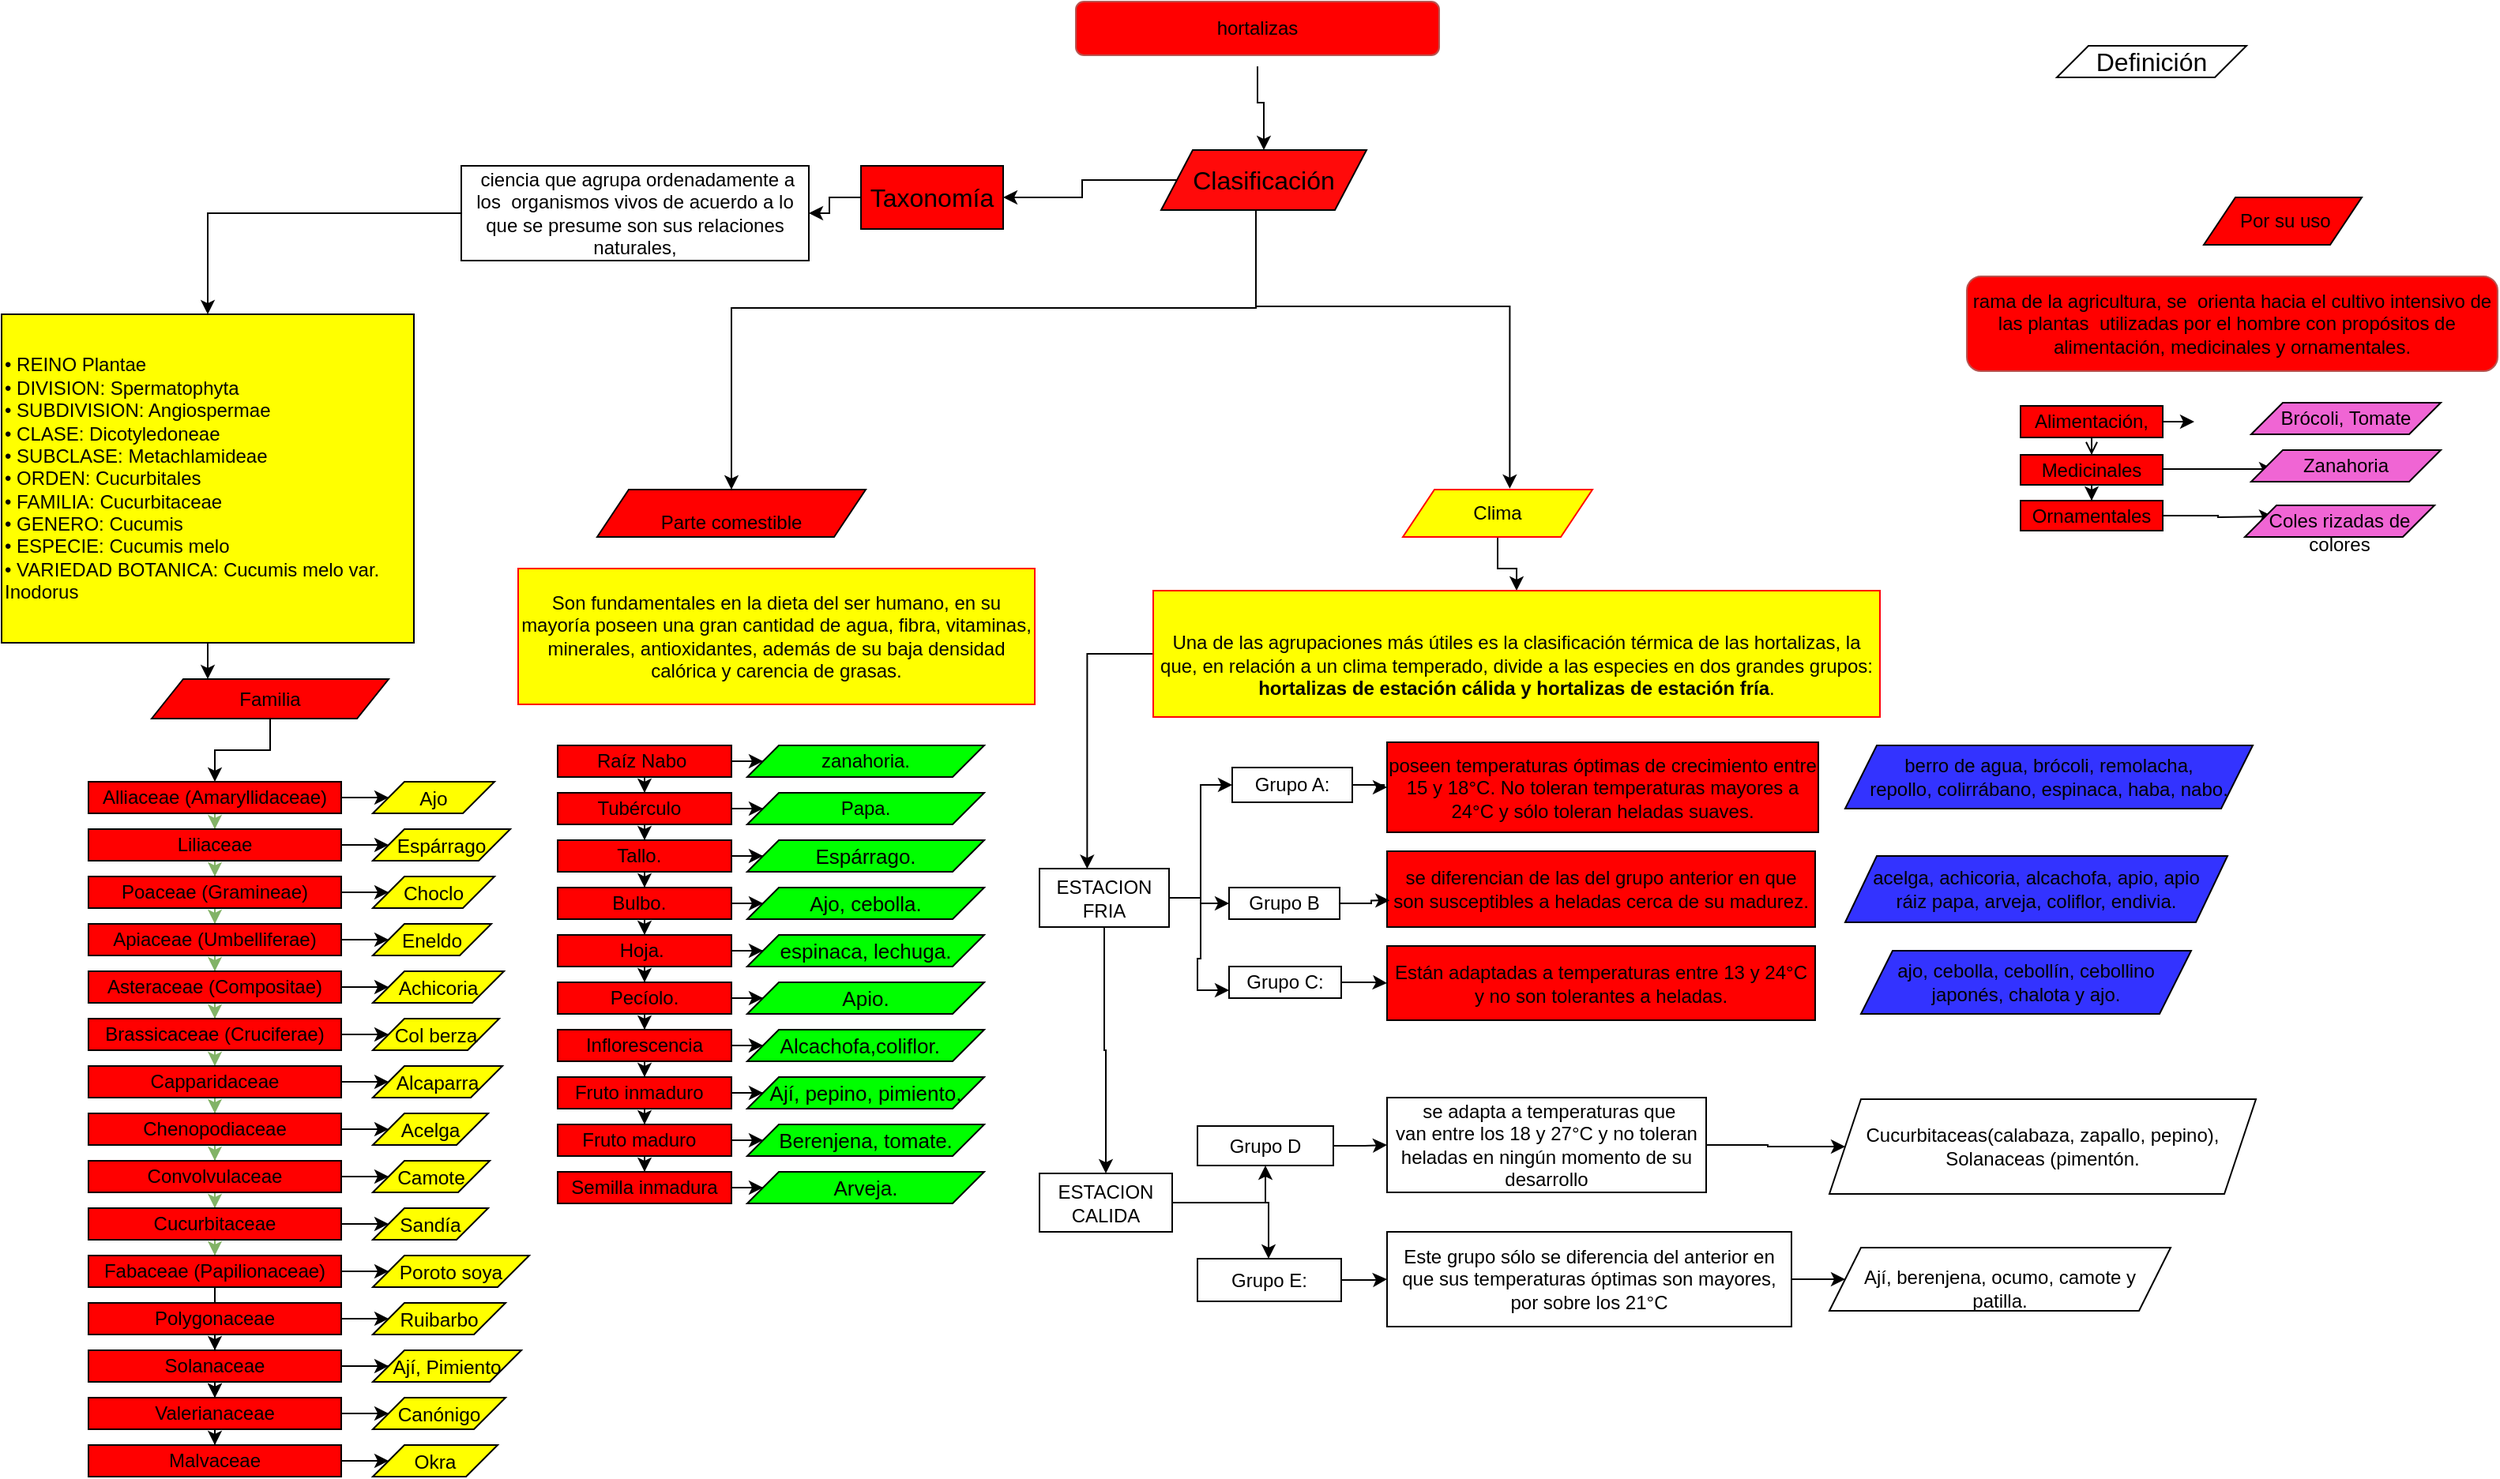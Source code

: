 <mxfile version="20.2.7" type="github">
  <diagram id="4PT_vkWamiO-nSXqBPPG" name="Página-1">
    <mxGraphModel dx="1704" dy="1014" grid="0" gridSize="10" guides="0" tooltips="1" connect="1" arrows="1" fold="1" page="1" pageScale="1" pageWidth="827" pageHeight="1169" background="none" math="0" shadow="0">
      <root>
        <mxCell id="0" />
        <mxCell id="1" parent="0" />
        <mxCell id="QRhNImlcriRFlgjVjBWK-107" style="edgeStyle=orthogonalEdgeStyle;rounded=0;orthogonalLoop=1;jettySize=auto;html=1;fontSize=12;fontColor=#030303;" edge="1" parent="1" source="S0YFLjFQys3BDrwnXeZM-1" target="66M02JN2FrkitM-om0R4-26">
          <mxGeometry relative="1" as="geometry" />
        </mxCell>
        <mxCell id="S0YFLjFQys3BDrwnXeZM-1" value="hortalizas" style="rounded=1;whiteSpace=wrap;html=1;fillColor=#FF0000;strokeColor=#b85450;gradientColor=none;glass=0;shadow=0;sketch=0;perimeterSpacing=7;" parent="1" vertex="1">
          <mxGeometry x="716" y="16" width="230" height="34" as="geometry" />
        </mxCell>
        <mxCell id="nCWuup4R4AbDnW3DWiKd-10" value="" style="edgeStyle=orthogonalEdgeStyle;rounded=0;orthogonalLoop=1;jettySize=auto;html=1;entryX=0.5;entryY=0;entryDx=0;entryDy=0;" parent="1" source="nCWuup4R4AbDnW3DWiKd-4" target="nCWuup4R4AbDnW3DWiKd-9" edge="1">
          <mxGeometry relative="1" as="geometry">
            <mxPoint x="161" y="500" as="targetPoint" />
          </mxGeometry>
        </mxCell>
        <mxCell id="nCWuup4R4AbDnW3DWiKd-4" value="Familia" style="shape=parallelogram;perimeter=parallelogramPerimeter;whiteSpace=wrap;html=1;fixedSize=1;shadow=0;glass=0;sketch=0;fillColor=#FF0000;gradientColor=none;" parent="1" vertex="1">
          <mxGeometry x="131" y="445" width="150" height="25" as="geometry" />
        </mxCell>
        <mxCell id="nCWuup4R4AbDnW3DWiKd-6" value="&amp;nbsp;Por su uso" style="shape=parallelogram;perimeter=parallelogramPerimeter;whiteSpace=wrap;html=1;fixedSize=1;shadow=0;glass=0;sketch=0;fillColor=#FF0000;gradientColor=none;" parent="1" vertex="1">
          <mxGeometry x="1430" y="140" width="100" height="30" as="geometry" />
        </mxCell>
        <mxCell id="nCWuup4R4AbDnW3DWiKd-7" value="&lt;div style=&quot;font-size: 12px;&quot;&gt;&lt;font style=&quot;font-size: 12px;&quot;&gt;Parte comestible&lt;/font&gt;&lt;/div&gt;" style="shape=parallelogram;perimeter=parallelogramPerimeter;whiteSpace=wrap;html=1;fixedSize=1;shadow=0;glass=0;sketch=0;fillColor=#FF0000;gradientColor=none;align=center;verticalAlign=bottom;horizontal=1;fontSize=13;labelBackgroundColor=none;labelBorderColor=none;" parent="1" vertex="1">
          <mxGeometry x="413" y="325" width="170" height="30" as="geometry" />
        </mxCell>
        <mxCell id="nCWuup4R4AbDnW3DWiKd-8" style="edgeStyle=orthogonalEdgeStyle;rounded=0;orthogonalLoop=1;jettySize=auto;html=1;exitX=0.5;exitY=1;exitDx=0;exitDy=0;" parent="1" source="nCWuup4R4AbDnW3DWiKd-6" target="nCWuup4R4AbDnW3DWiKd-6" edge="1">
          <mxGeometry relative="1" as="geometry" />
        </mxCell>
        <mxCell id="nCWuup4R4AbDnW3DWiKd-14" value="" style="edgeStyle=orthogonalEdgeStyle;rounded=0;orthogonalLoop=1;jettySize=auto;html=1;fillColor=#d5e8d4;strokeColor=#82b366;" parent="1" source="nCWuup4R4AbDnW3DWiKd-9" target="nCWuup4R4AbDnW3DWiKd-13" edge="1">
          <mxGeometry relative="1" as="geometry" />
        </mxCell>
        <mxCell id="nCWuup4R4AbDnW3DWiKd-130" value="" style="edgeStyle=orthogonalEdgeStyle;rounded=0;orthogonalLoop=1;jettySize=auto;html=1;fontSize=13;fontColor=#000000;" parent="1" source="nCWuup4R4AbDnW3DWiKd-9" target="nCWuup4R4AbDnW3DWiKd-129" edge="1">
          <mxGeometry relative="1" as="geometry" />
        </mxCell>
        <mxCell id="nCWuup4R4AbDnW3DWiKd-9" value="&lt;div&gt;Alliaceae (Amaryllidaceae)&lt;/div&gt;" style="whiteSpace=wrap;html=1;fillColor=#FF0000;shadow=0;glass=0;sketch=0;gradientColor=none;" parent="1" vertex="1">
          <mxGeometry x="91" y="510" width="160" height="20" as="geometry" />
        </mxCell>
        <mxCell id="nCWuup4R4AbDnW3DWiKd-16" value="" style="edgeStyle=orthogonalEdgeStyle;rounded=0;orthogonalLoop=1;jettySize=auto;html=1;fillColor=#d5e8d4;strokeColor=#82b366;" parent="1" source="nCWuup4R4AbDnW3DWiKd-13" target="nCWuup4R4AbDnW3DWiKd-15" edge="1">
          <mxGeometry relative="1" as="geometry" />
        </mxCell>
        <mxCell id="nCWuup4R4AbDnW3DWiKd-132" value="" style="edgeStyle=orthogonalEdgeStyle;rounded=0;orthogonalLoop=1;jettySize=auto;html=1;fontSize=13;fontColor=#000000;" parent="1" source="nCWuup4R4AbDnW3DWiKd-13" target="nCWuup4R4AbDnW3DWiKd-131" edge="1">
          <mxGeometry relative="1" as="geometry" />
        </mxCell>
        <mxCell id="nCWuup4R4AbDnW3DWiKd-13" value="&lt;div&gt;Liliaceae&lt;/div&gt;" style="whiteSpace=wrap;html=1;fillColor=#FF0000;shadow=0;glass=0;sketch=0;gradientColor=none;" parent="1" vertex="1">
          <mxGeometry x="91" y="540" width="160" height="20" as="geometry" />
        </mxCell>
        <mxCell id="nCWuup4R4AbDnW3DWiKd-18" value="" style="edgeStyle=orthogonalEdgeStyle;rounded=0;orthogonalLoop=1;jettySize=auto;html=1;fillColor=#d5e8d4;strokeColor=#82b366;" parent="1" source="nCWuup4R4AbDnW3DWiKd-15" target="nCWuup4R4AbDnW3DWiKd-17" edge="1">
          <mxGeometry relative="1" as="geometry" />
        </mxCell>
        <mxCell id="nCWuup4R4AbDnW3DWiKd-134" value="" style="edgeStyle=orthogonalEdgeStyle;rounded=0;orthogonalLoop=1;jettySize=auto;html=1;fontSize=13;fontColor=#000000;" parent="1" source="nCWuup4R4AbDnW3DWiKd-15" target="nCWuup4R4AbDnW3DWiKd-133" edge="1">
          <mxGeometry relative="1" as="geometry" />
        </mxCell>
        <mxCell id="nCWuup4R4AbDnW3DWiKd-15" value="&lt;div&gt;Poaceae (Gramineae)&lt;/div&gt;" style="whiteSpace=wrap;html=1;fillColor=#FF0000;shadow=0;glass=0;sketch=0;gradientColor=none;" parent="1" vertex="1">
          <mxGeometry x="91" y="570" width="160" height="20" as="geometry" />
        </mxCell>
        <mxCell id="nCWuup4R4AbDnW3DWiKd-20" value="" style="edgeStyle=orthogonalEdgeStyle;rounded=0;orthogonalLoop=1;jettySize=auto;html=1;fillColor=#d5e8d4;strokeColor=#82b366;" parent="1" source="nCWuup4R4AbDnW3DWiKd-17" target="nCWuup4R4AbDnW3DWiKd-19" edge="1">
          <mxGeometry relative="1" as="geometry" />
        </mxCell>
        <mxCell id="nCWuup4R4AbDnW3DWiKd-136" value="" style="edgeStyle=orthogonalEdgeStyle;rounded=0;orthogonalLoop=1;jettySize=auto;html=1;fontSize=13;fontColor=#000000;" parent="1" source="nCWuup4R4AbDnW3DWiKd-17" target="nCWuup4R4AbDnW3DWiKd-135" edge="1">
          <mxGeometry relative="1" as="geometry" />
        </mxCell>
        <mxCell id="nCWuup4R4AbDnW3DWiKd-17" value="Apiaceae (Umbelliferae)" style="whiteSpace=wrap;html=1;fillColor=#FF0000;shadow=0;glass=0;sketch=0;gradientColor=none;" parent="1" vertex="1">
          <mxGeometry x="91" y="600" width="160" height="20" as="geometry" />
        </mxCell>
        <mxCell id="nCWuup4R4AbDnW3DWiKd-23" value="" style="edgeStyle=orthogonalEdgeStyle;rounded=0;orthogonalLoop=1;jettySize=auto;html=1;fillColor=#d5e8d4;strokeColor=#82b366;" parent="1" source="nCWuup4R4AbDnW3DWiKd-19" target="nCWuup4R4AbDnW3DWiKd-22" edge="1">
          <mxGeometry relative="1" as="geometry" />
        </mxCell>
        <mxCell id="nCWuup4R4AbDnW3DWiKd-138" value="" style="edgeStyle=orthogonalEdgeStyle;rounded=0;orthogonalLoop=1;jettySize=auto;html=1;fontSize=13;fontColor=#000000;" parent="1" source="nCWuup4R4AbDnW3DWiKd-19" target="nCWuup4R4AbDnW3DWiKd-137" edge="1">
          <mxGeometry relative="1" as="geometry" />
        </mxCell>
        <mxCell id="nCWuup4R4AbDnW3DWiKd-19" value="Asteraceae (Compositae)" style="whiteSpace=wrap;html=1;fillColor=#FF0000;shadow=0;glass=0;sketch=0;gradientColor=none;" parent="1" vertex="1">
          <mxGeometry x="91" y="630" width="160" height="20" as="geometry" />
        </mxCell>
        <mxCell id="nCWuup4R4AbDnW3DWiKd-25" value="" style="edgeStyle=orthogonalEdgeStyle;rounded=0;orthogonalLoop=1;jettySize=auto;html=1;fillColor=#d5e8d4;strokeColor=#82b366;" parent="1" source="nCWuup4R4AbDnW3DWiKd-22" target="nCWuup4R4AbDnW3DWiKd-24" edge="1">
          <mxGeometry relative="1" as="geometry" />
        </mxCell>
        <mxCell id="nCWuup4R4AbDnW3DWiKd-140" value="" style="edgeStyle=orthogonalEdgeStyle;rounded=0;orthogonalLoop=1;jettySize=auto;html=1;fontSize=13;fontColor=#000000;" parent="1" source="nCWuup4R4AbDnW3DWiKd-22" target="nCWuup4R4AbDnW3DWiKd-139" edge="1">
          <mxGeometry relative="1" as="geometry" />
        </mxCell>
        <mxCell id="nCWuup4R4AbDnW3DWiKd-22" value="&lt;div&gt;Brassicaceae (Cruciferae)&lt;/div&gt;" style="whiteSpace=wrap;html=1;fillColor=#FF0000;shadow=0;glass=0;sketch=0;gradientColor=none;" parent="1" vertex="1">
          <mxGeometry x="91" y="660" width="160" height="20" as="geometry" />
        </mxCell>
        <mxCell id="nCWuup4R4AbDnW3DWiKd-27" value="" style="edgeStyle=orthogonalEdgeStyle;rounded=0;orthogonalLoop=1;jettySize=auto;html=1;fillColor=#d5e8d4;strokeColor=#82b366;" parent="1" source="nCWuup4R4AbDnW3DWiKd-24" target="nCWuup4R4AbDnW3DWiKd-26" edge="1">
          <mxGeometry relative="1" as="geometry" />
        </mxCell>
        <mxCell id="nCWuup4R4AbDnW3DWiKd-142" value="" style="edgeStyle=orthogonalEdgeStyle;rounded=0;orthogonalLoop=1;jettySize=auto;html=1;fontSize=13;fontColor=#000000;" parent="1" source="nCWuup4R4AbDnW3DWiKd-24" target="nCWuup4R4AbDnW3DWiKd-141" edge="1">
          <mxGeometry relative="1" as="geometry" />
        </mxCell>
        <mxCell id="nCWuup4R4AbDnW3DWiKd-24" value="&lt;div&gt;Capparidaceae&lt;/div&gt;" style="whiteSpace=wrap;html=1;fillColor=#FF0000;shadow=0;glass=0;sketch=0;gradientColor=none;" parent="1" vertex="1">
          <mxGeometry x="91" y="690" width="160" height="20" as="geometry" />
        </mxCell>
        <mxCell id="nCWuup4R4AbDnW3DWiKd-29" value="" style="edgeStyle=orthogonalEdgeStyle;rounded=0;orthogonalLoop=1;jettySize=auto;html=1;fillColor=#d5e8d4;strokeColor=#82b366;" parent="1" source="nCWuup4R4AbDnW3DWiKd-26" target="nCWuup4R4AbDnW3DWiKd-28" edge="1">
          <mxGeometry relative="1" as="geometry" />
        </mxCell>
        <mxCell id="nCWuup4R4AbDnW3DWiKd-144" value="" style="edgeStyle=orthogonalEdgeStyle;rounded=0;orthogonalLoop=1;jettySize=auto;html=1;fontSize=13;fontColor=#000000;" parent="1" source="nCWuup4R4AbDnW3DWiKd-26" target="nCWuup4R4AbDnW3DWiKd-143" edge="1">
          <mxGeometry relative="1" as="geometry" />
        </mxCell>
        <mxCell id="nCWuup4R4AbDnW3DWiKd-26" value="Chenopodiaceae&lt;br&gt;" style="whiteSpace=wrap;html=1;fillColor=#FF0000;shadow=0;glass=0;sketch=0;gradientColor=none;" parent="1" vertex="1">
          <mxGeometry x="91" y="720" width="160" height="20" as="geometry" />
        </mxCell>
        <mxCell id="nCWuup4R4AbDnW3DWiKd-31" value="" style="edgeStyle=orthogonalEdgeStyle;rounded=0;orthogonalLoop=1;jettySize=auto;html=1;fillColor=#d5e8d4;strokeColor=#82b366;" parent="1" source="nCWuup4R4AbDnW3DWiKd-28" target="nCWuup4R4AbDnW3DWiKd-30" edge="1">
          <mxGeometry relative="1" as="geometry" />
        </mxCell>
        <mxCell id="nCWuup4R4AbDnW3DWiKd-146" value="" style="edgeStyle=orthogonalEdgeStyle;rounded=0;orthogonalLoop=1;jettySize=auto;html=1;fontSize=13;fontColor=#000000;" parent="1" source="nCWuup4R4AbDnW3DWiKd-28" target="nCWuup4R4AbDnW3DWiKd-145" edge="1">
          <mxGeometry relative="1" as="geometry" />
        </mxCell>
        <mxCell id="nCWuup4R4AbDnW3DWiKd-28" value="Convolvulaceae&lt;br&gt;" style="whiteSpace=wrap;html=1;fillColor=#FF0000;shadow=0;glass=0;sketch=0;gradientColor=none;" parent="1" vertex="1">
          <mxGeometry x="91" y="750" width="160" height="20" as="geometry" />
        </mxCell>
        <mxCell id="nCWuup4R4AbDnW3DWiKd-33" value="" style="edgeStyle=orthogonalEdgeStyle;rounded=0;orthogonalLoop=1;jettySize=auto;html=1;fillColor=#d5e8d4;strokeColor=#82b366;" parent="1" source="nCWuup4R4AbDnW3DWiKd-30" target="nCWuup4R4AbDnW3DWiKd-32" edge="1">
          <mxGeometry relative="1" as="geometry" />
        </mxCell>
        <mxCell id="nCWuup4R4AbDnW3DWiKd-150" value="" style="edgeStyle=orthogonalEdgeStyle;rounded=0;orthogonalLoop=1;jettySize=auto;html=1;fontSize=13;fontColor=#000000;" parent="1" source="nCWuup4R4AbDnW3DWiKd-30" target="nCWuup4R4AbDnW3DWiKd-148" edge="1">
          <mxGeometry relative="1" as="geometry" />
        </mxCell>
        <mxCell id="nCWuup4R4AbDnW3DWiKd-30" value="Cucurbitaceae&lt;br&gt;" style="whiteSpace=wrap;html=1;fillColor=#FF0000;shadow=0;glass=0;sketch=0;gradientColor=none;" parent="1" vertex="1">
          <mxGeometry x="91" y="780" width="160" height="20" as="geometry" />
        </mxCell>
        <mxCell id="nCWuup4R4AbDnW3DWiKd-75" value="" style="edgeStyle=orthogonalEdgeStyle;rounded=0;orthogonalLoop=1;jettySize=auto;html=1;fontSize=13;" parent="1" source="nCWuup4R4AbDnW3DWiKd-32" target="nCWuup4R4AbDnW3DWiKd-44" edge="1">
          <mxGeometry relative="1" as="geometry" />
        </mxCell>
        <mxCell id="nCWuup4R4AbDnW3DWiKd-152" value="" style="edgeStyle=orthogonalEdgeStyle;rounded=0;orthogonalLoop=1;jettySize=auto;html=1;fontSize=13;fontColor=#000000;" parent="1" source="nCWuup4R4AbDnW3DWiKd-32" target="nCWuup4R4AbDnW3DWiKd-151" edge="1">
          <mxGeometry relative="1" as="geometry" />
        </mxCell>
        <mxCell id="nCWuup4R4AbDnW3DWiKd-32" value="Fabaceae (Papilionaceae)" style="whiteSpace=wrap;html=1;fillColor=#FF0000;shadow=0;glass=0;sketch=0;gradientColor=none;" parent="1" vertex="1">
          <mxGeometry x="91" y="810" width="160" height="20" as="geometry" />
        </mxCell>
        <mxCell id="nCWuup4R4AbDnW3DWiKd-43" value="" style="edgeStyle=orthogonalEdgeStyle;rounded=0;orthogonalLoop=1;jettySize=auto;html=1;" parent="1" source="nCWuup4R4AbDnW3DWiKd-40" target="nCWuup4R4AbDnW3DWiKd-42" edge="1">
          <mxGeometry relative="1" as="geometry" />
        </mxCell>
        <mxCell id="nCWuup4R4AbDnW3DWiKd-40" value="Polygonaceae&lt;br&gt;" style="whiteSpace=wrap;html=1;fillColor=#FF0000;shadow=0;glass=0;sketch=0;gradientColor=none;" parent="1" vertex="1">
          <mxGeometry x="91" y="840" width="160" height="20" as="geometry" />
        </mxCell>
        <mxCell id="nCWuup4R4AbDnW3DWiKd-45" value="" style="edgeStyle=orthogonalEdgeStyle;rounded=0;orthogonalLoop=1;jettySize=auto;html=1;" parent="1" source="nCWuup4R4AbDnW3DWiKd-42" target="nCWuup4R4AbDnW3DWiKd-44" edge="1">
          <mxGeometry relative="1" as="geometry" />
        </mxCell>
        <mxCell id="nCWuup4R4AbDnW3DWiKd-42" value="Solanaceae&lt;br&gt;" style="whiteSpace=wrap;html=1;fillColor=#FF0000;shadow=0;glass=0;sketch=0;gradientColor=none;" parent="1" vertex="1">
          <mxGeometry x="91" y="870" width="160" height="20" as="geometry" />
        </mxCell>
        <mxCell id="nCWuup4R4AbDnW3DWiKd-79" value="" style="edgeStyle=orthogonalEdgeStyle;rounded=0;orthogonalLoop=1;jettySize=auto;html=1;fontSize=13;" parent="1" source="nCWuup4R4AbDnW3DWiKd-44" target="nCWuup4R4AbDnW3DWiKd-78" edge="1">
          <mxGeometry relative="1" as="geometry" />
        </mxCell>
        <mxCell id="nCWuup4R4AbDnW3DWiKd-44" value="Valerianaceae&lt;br&gt;" style="whiteSpace=wrap;html=1;fillColor=#FF0000;shadow=0;glass=0;sketch=0;gradientColor=none;" parent="1" vertex="1">
          <mxGeometry x="91" y="900" width="160" height="20" as="geometry" />
        </mxCell>
        <mxCell id="nCWuup4R4AbDnW3DWiKd-53" value="" style="edgeStyle=orthogonalEdgeStyle;rounded=0;orthogonalLoop=1;jettySize=auto;html=1;" parent="1" source="nCWuup4R4AbDnW3DWiKd-50" target="nCWuup4R4AbDnW3DWiKd-52" edge="1">
          <mxGeometry relative="1" as="geometry" />
        </mxCell>
        <mxCell id="nCWuup4R4AbDnW3DWiKd-89" value="" style="edgeStyle=orthogonalEdgeStyle;rounded=0;orthogonalLoop=1;jettySize=auto;html=1;fontSize=13;" parent="1" source="nCWuup4R4AbDnW3DWiKd-50" target="nCWuup4R4AbDnW3DWiKd-88" edge="1">
          <mxGeometry relative="1" as="geometry" />
        </mxCell>
        <mxCell id="nCWuup4R4AbDnW3DWiKd-50" value="Raíz Nabo&amp;nbsp; " style="whiteSpace=wrap;html=1;fillColor=#FF0000;shadow=0;glass=0;sketch=0;gradientColor=none;" parent="1" vertex="1">
          <mxGeometry x="388" y="487" width="110" height="20" as="geometry" />
        </mxCell>
        <mxCell id="nCWuup4R4AbDnW3DWiKd-55" value="" style="edgeStyle=orthogonalEdgeStyle;rounded=0;orthogonalLoop=1;jettySize=auto;html=1;" parent="1" source="nCWuup4R4AbDnW3DWiKd-52" target="nCWuup4R4AbDnW3DWiKd-54" edge="1">
          <mxGeometry relative="1" as="geometry" />
        </mxCell>
        <mxCell id="nCWuup4R4AbDnW3DWiKd-93" value="" style="edgeStyle=orthogonalEdgeStyle;rounded=0;orthogonalLoop=1;jettySize=auto;html=1;fontSize=13;" parent="1" source="nCWuup4R4AbDnW3DWiKd-52" target="nCWuup4R4AbDnW3DWiKd-92" edge="1">
          <mxGeometry relative="1" as="geometry" />
        </mxCell>
        <mxCell id="nCWuup4R4AbDnW3DWiKd-52" value="Tubérculo&amp;nbsp;&amp;nbsp; " style="whiteSpace=wrap;html=1;fillColor=#FF0000;shadow=0;glass=0;sketch=0;gradientColor=none;" parent="1" vertex="1">
          <mxGeometry x="388" y="517" width="110" height="20" as="geometry" />
        </mxCell>
        <mxCell id="nCWuup4R4AbDnW3DWiKd-57" value="" style="edgeStyle=orthogonalEdgeStyle;rounded=0;orthogonalLoop=1;jettySize=auto;html=1;" parent="1" source="nCWuup4R4AbDnW3DWiKd-54" target="nCWuup4R4AbDnW3DWiKd-56" edge="1">
          <mxGeometry relative="1" as="geometry" />
        </mxCell>
        <mxCell id="nCWuup4R4AbDnW3DWiKd-96" value="" style="edgeStyle=orthogonalEdgeStyle;rounded=0;orthogonalLoop=1;jettySize=auto;html=1;fontSize=13;" parent="1" source="nCWuup4R4AbDnW3DWiKd-54" target="nCWuup4R4AbDnW3DWiKd-95" edge="1">
          <mxGeometry relative="1" as="geometry" />
        </mxCell>
        <mxCell id="nCWuup4R4AbDnW3DWiKd-54" value="Tallo. &amp;nbsp;" style="whiteSpace=wrap;html=1;fillColor=#FF0000;shadow=0;glass=0;sketch=0;gradientColor=none;" parent="1" vertex="1">
          <mxGeometry x="388" y="547" width="110" height="20" as="geometry" />
        </mxCell>
        <mxCell id="nCWuup4R4AbDnW3DWiKd-59" value="" style="edgeStyle=orthogonalEdgeStyle;rounded=0;orthogonalLoop=1;jettySize=auto;html=1;" parent="1" source="nCWuup4R4AbDnW3DWiKd-56" target="nCWuup4R4AbDnW3DWiKd-58" edge="1">
          <mxGeometry relative="1" as="geometry" />
        </mxCell>
        <mxCell id="nCWuup4R4AbDnW3DWiKd-109" value="" style="edgeStyle=orthogonalEdgeStyle;rounded=0;orthogonalLoop=1;jettySize=auto;html=1;fontSize=13;" parent="1" source="nCWuup4R4AbDnW3DWiKd-56" target="nCWuup4R4AbDnW3DWiKd-98" edge="1">
          <mxGeometry relative="1" as="geometry" />
        </mxCell>
        <mxCell id="nCWuup4R4AbDnW3DWiKd-56" value="Bulbo. &amp;nbsp;" style="whiteSpace=wrap;html=1;fillColor=#FF0000;shadow=0;glass=0;sketch=0;gradientColor=none;" parent="1" vertex="1">
          <mxGeometry x="388" y="577" width="110" height="20" as="geometry" />
        </mxCell>
        <mxCell id="nCWuup4R4AbDnW3DWiKd-64" value="" style="edgeStyle=orthogonalEdgeStyle;rounded=0;orthogonalLoop=1;jettySize=auto;html=1;fontSize=13;" parent="1" source="nCWuup4R4AbDnW3DWiKd-58" target="nCWuup4R4AbDnW3DWiKd-63" edge="1">
          <mxGeometry relative="1" as="geometry" />
        </mxCell>
        <mxCell id="nCWuup4R4AbDnW3DWiKd-111" value="" style="edgeStyle=orthogonalEdgeStyle;rounded=0;orthogonalLoop=1;jettySize=auto;html=1;fontSize=13;" parent="1" source="nCWuup4R4AbDnW3DWiKd-58" target="nCWuup4R4AbDnW3DWiKd-110" edge="1">
          <mxGeometry relative="1" as="geometry" />
        </mxCell>
        <mxCell id="nCWuup4R4AbDnW3DWiKd-58" value="Hoja.&amp;nbsp; " style="whiteSpace=wrap;html=1;fillColor=#FF0000;shadow=0;glass=0;sketch=0;gradientColor=none;" parent="1" vertex="1">
          <mxGeometry x="388" y="607" width="110" height="20" as="geometry" />
        </mxCell>
        <mxCell id="nCWuup4R4AbDnW3DWiKd-66" value="" style="edgeStyle=orthogonalEdgeStyle;rounded=0;orthogonalLoop=1;jettySize=auto;html=1;fontSize=13;" parent="1" source="nCWuup4R4AbDnW3DWiKd-63" target="nCWuup4R4AbDnW3DWiKd-65" edge="1">
          <mxGeometry relative="1" as="geometry" />
        </mxCell>
        <mxCell id="nCWuup4R4AbDnW3DWiKd-113" value="" style="edgeStyle=orthogonalEdgeStyle;rounded=0;orthogonalLoop=1;jettySize=auto;html=1;fontSize=13;" parent="1" source="nCWuup4R4AbDnW3DWiKd-63" target="nCWuup4R4AbDnW3DWiKd-112" edge="1">
          <mxGeometry relative="1" as="geometry" />
        </mxCell>
        <mxCell id="nCWuup4R4AbDnW3DWiKd-63" value="Pecíolo. " style="whiteSpace=wrap;html=1;fillColor=#FF0000;shadow=0;glass=0;sketch=0;gradientColor=none;" parent="1" vertex="1">
          <mxGeometry x="388" y="637" width="110" height="20" as="geometry" />
        </mxCell>
        <mxCell id="nCWuup4R4AbDnW3DWiKd-68" value="" style="edgeStyle=orthogonalEdgeStyle;rounded=0;orthogonalLoop=1;jettySize=auto;html=1;fontSize=13;" parent="1" source="nCWuup4R4AbDnW3DWiKd-65" target="nCWuup4R4AbDnW3DWiKd-67" edge="1">
          <mxGeometry relative="1" as="geometry" />
        </mxCell>
        <mxCell id="nCWuup4R4AbDnW3DWiKd-115" value="" style="edgeStyle=orthogonalEdgeStyle;rounded=0;orthogonalLoop=1;jettySize=auto;html=1;fontSize=13;" parent="1" source="nCWuup4R4AbDnW3DWiKd-65" target="nCWuup4R4AbDnW3DWiKd-114" edge="1">
          <mxGeometry relative="1" as="geometry" />
        </mxCell>
        <mxCell id="nCWuup4R4AbDnW3DWiKd-65" value="Inflorescencia " style="whiteSpace=wrap;html=1;fillColor=#FF0000;shadow=0;glass=0;sketch=0;gradientColor=none;" parent="1" vertex="1">
          <mxGeometry x="388" y="667" width="110" height="20" as="geometry" />
        </mxCell>
        <mxCell id="nCWuup4R4AbDnW3DWiKd-70" value="" style="edgeStyle=orthogonalEdgeStyle;rounded=0;orthogonalLoop=1;jettySize=auto;html=1;fontSize=13;" parent="1" source="nCWuup4R4AbDnW3DWiKd-67" target="nCWuup4R4AbDnW3DWiKd-69" edge="1">
          <mxGeometry relative="1" as="geometry" />
        </mxCell>
        <mxCell id="nCWuup4R4AbDnW3DWiKd-117" value="" style="edgeStyle=orthogonalEdgeStyle;rounded=0;orthogonalLoop=1;jettySize=auto;html=1;fontSize=13;" parent="1" source="nCWuup4R4AbDnW3DWiKd-67" target="nCWuup4R4AbDnW3DWiKd-116" edge="1">
          <mxGeometry relative="1" as="geometry" />
        </mxCell>
        <mxCell id="nCWuup4R4AbDnW3DWiKd-67" value="Fruto inmaduro&amp;nbsp;&amp;nbsp; " style="whiteSpace=wrap;html=1;fillColor=#FF0000;shadow=0;glass=0;sketch=0;gradientColor=none;" parent="1" vertex="1">
          <mxGeometry x="388" y="697" width="110" height="20" as="geometry" />
        </mxCell>
        <mxCell id="nCWuup4R4AbDnW3DWiKd-73" value="" style="edgeStyle=orthogonalEdgeStyle;rounded=0;orthogonalLoop=1;jettySize=auto;html=1;fontSize=13;" parent="1" source="nCWuup4R4AbDnW3DWiKd-69" target="nCWuup4R4AbDnW3DWiKd-72" edge="1">
          <mxGeometry relative="1" as="geometry" />
        </mxCell>
        <mxCell id="nCWuup4R4AbDnW3DWiKd-123" value="" style="edgeStyle=orthogonalEdgeStyle;rounded=0;orthogonalLoop=1;jettySize=auto;html=1;fontSize=13;" parent="1" source="nCWuup4R4AbDnW3DWiKd-69" target="nCWuup4R4AbDnW3DWiKd-118" edge="1">
          <mxGeometry relative="1" as="geometry" />
        </mxCell>
        <mxCell id="nCWuup4R4AbDnW3DWiKd-69" value="Fruto maduro&amp;nbsp;&amp;nbsp; " style="whiteSpace=wrap;html=1;fillColor=#FF0000;shadow=0;glass=0;sketch=0;gradientColor=none;" parent="1" vertex="1">
          <mxGeometry x="388" y="727" width="110" height="20" as="geometry" />
        </mxCell>
        <mxCell id="nCWuup4R4AbDnW3DWiKd-126" value="" style="edgeStyle=orthogonalEdgeStyle;rounded=0;orthogonalLoop=1;jettySize=auto;html=1;fontSize=13;" parent="1" source="nCWuup4R4AbDnW3DWiKd-72" target="nCWuup4R4AbDnW3DWiKd-125" edge="1">
          <mxGeometry relative="1" as="geometry" />
        </mxCell>
        <mxCell id="nCWuup4R4AbDnW3DWiKd-72" value="Semilla inmadura " style="whiteSpace=wrap;html=1;fillColor=#FF0000;shadow=0;glass=0;sketch=0;gradientColor=none;" parent="1" vertex="1">
          <mxGeometry x="388" y="757" width="110" height="20" as="geometry" />
        </mxCell>
        <mxCell id="nCWuup4R4AbDnW3DWiKd-78" value="Malvaceae&lt;br&gt;" style="whiteSpace=wrap;html=1;fillColor=#FF0000;shadow=0;glass=0;sketch=0;gradientColor=none;" parent="1" vertex="1">
          <mxGeometry x="91" y="930" width="160" height="20" as="geometry" />
        </mxCell>
        <mxCell id="nCWuup4R4AbDnW3DWiKd-88" value="zanahoria.&lt;br&gt;" style="shape=parallelogram;perimeter=parallelogramPerimeter;whiteSpace=wrap;html=1;fixedSize=1;fillColor=#00FF00;shadow=0;glass=0;sketch=0;gradientColor=none;fontColor=#000000;" parent="1" vertex="1">
          <mxGeometry x="508" y="487" width="150" height="20" as="geometry" />
        </mxCell>
        <mxCell id="nCWuup4R4AbDnW3DWiKd-92" value="Papa.&lt;br&gt;" style="shape=parallelogram;perimeter=parallelogramPerimeter;whiteSpace=wrap;html=1;fixedSize=1;fillColor=#00FF00;shadow=0;glass=0;sketch=0;gradientColor=none;" parent="1" vertex="1">
          <mxGeometry x="508" y="517" width="150" height="20" as="geometry" />
        </mxCell>
        <mxCell id="nCWuup4R4AbDnW3DWiKd-95" value="Espárrago.&lt;br&gt;" style="shape=parallelogram;perimeter=parallelogramPerimeter;whiteSpace=wrap;html=1;fixedSize=1;shadow=0;glass=0;labelBackgroundColor=none;labelBorderColor=none;sketch=0;fontSize=13;fillColor=#00FF00;gradientColor=none;" parent="1" vertex="1">
          <mxGeometry x="508" y="547" width="150" height="20" as="geometry" />
        </mxCell>
        <mxCell id="nCWuup4R4AbDnW3DWiKd-98" value="Ajo, cebolla. " style="shape=parallelogram;perimeter=parallelogramPerimeter;whiteSpace=wrap;html=1;fixedSize=1;shadow=0;glass=0;labelBackgroundColor=none;labelBorderColor=none;sketch=0;fontSize=13;fillColor=#00FF00;gradientColor=none;" parent="1" vertex="1">
          <mxGeometry x="508" y="577" width="150" height="20" as="geometry" />
        </mxCell>
        <mxCell id="nCWuup4R4AbDnW3DWiKd-110" value="espinaca, lechuga.&lt;br&gt;" style="shape=parallelogram;perimeter=parallelogramPerimeter;whiteSpace=wrap;html=1;fixedSize=1;shadow=0;glass=0;labelBackgroundColor=none;labelBorderColor=none;sketch=0;fontSize=13;fillColor=#00FF00;gradientColor=none;" parent="1" vertex="1">
          <mxGeometry x="508" y="607" width="150" height="20" as="geometry" />
        </mxCell>
        <mxCell id="nCWuup4R4AbDnW3DWiKd-112" value="Apio.&lt;br&gt;" style="shape=parallelogram;perimeter=parallelogramPerimeter;whiteSpace=wrap;html=1;fixedSize=1;shadow=0;glass=0;labelBackgroundColor=none;labelBorderColor=none;sketch=0;fontSize=13;fillColor=#00FF00;gradientColor=none;" parent="1" vertex="1">
          <mxGeometry x="508" y="637" width="150" height="20" as="geometry" />
        </mxCell>
        <mxCell id="nCWuup4R4AbDnW3DWiKd-114" value="Alcachofa,coliflor. &amp;nbsp;&lt;br&gt;" style="shape=parallelogram;perimeter=parallelogramPerimeter;whiteSpace=wrap;html=1;fixedSize=1;shadow=0;glass=0;labelBackgroundColor=none;labelBorderColor=none;sketch=0;fontSize=13;fillColor=#00FF00;gradientColor=none;" parent="1" vertex="1">
          <mxGeometry x="508" y="667" width="150" height="20" as="geometry" />
        </mxCell>
        <mxCell id="nCWuup4R4AbDnW3DWiKd-116" value="Ají, pepino, pimiento.&lt;br&gt;" style="shape=parallelogram;perimeter=parallelogramPerimeter;whiteSpace=wrap;html=1;fixedSize=1;shadow=0;glass=0;labelBackgroundColor=none;labelBorderColor=none;sketch=0;fontSize=13;fillColor=#00FF00;gradientColor=none;" parent="1" vertex="1">
          <mxGeometry x="508" y="697" width="150" height="20" as="geometry" />
        </mxCell>
        <mxCell id="nCWuup4R4AbDnW3DWiKd-118" value="Berenjena, tomate." style="shape=parallelogram;perimeter=parallelogramPerimeter;whiteSpace=wrap;html=1;fixedSize=1;shadow=0;glass=0;labelBackgroundColor=none;labelBorderColor=none;sketch=0;fontSize=13;fillColor=#00FF00;gradientColor=none;" parent="1" vertex="1">
          <mxGeometry x="508" y="727" width="150" height="20" as="geometry" />
        </mxCell>
        <mxCell id="nCWuup4R4AbDnW3DWiKd-125" value="Arveja.&lt;br&gt;" style="shape=parallelogram;perimeter=parallelogramPerimeter;whiteSpace=wrap;html=1;fixedSize=1;shadow=0;glass=0;labelBackgroundColor=none;labelBorderColor=none;sketch=0;fontSize=13;fillColor=#00FF00;gradientColor=none;" parent="1" vertex="1">
          <mxGeometry x="508" y="757" width="150" height="20" as="geometry" />
        </mxCell>
        <mxCell id="nCWuup4R4AbDnW3DWiKd-129" value="&lt;span dir=&quot;ltr&quot; role=&quot;presentation&quot; style=&quot;left: 495.945px; top: 643.777px; font-size: 12.235px; font-family: sans-serif; transform: scaleX(1.117);&quot;&gt;Ajo&lt;/span&gt;" style="shape=parallelogram;perimeter=parallelogramPerimeter;whiteSpace=wrap;html=1;fixedSize=1;shadow=0;glass=0;labelBackgroundColor=none;labelBorderColor=none;sketch=0;fontSize=13;fontColor=#000000;strokeColor=#000000;fillColor=#FFFF00;gradientColor=none;" parent="1" vertex="1">
          <mxGeometry x="271" y="510" width="77" height="20" as="geometry" />
        </mxCell>
        <mxCell id="nCWuup4R4AbDnW3DWiKd-131" value="&lt;span dir=&quot;ltr&quot; role=&quot;presentation&quot; style=&quot;left: 495.95px; top: 85.032px; font-size: 12.235px; font-family: sans-serif; transform: scaleX(1.075);&quot;&gt;Espárrago&lt;/span&gt;" style="shape=parallelogram;perimeter=parallelogramPerimeter;whiteSpace=wrap;html=1;fixedSize=1;shadow=0;glass=0;labelBackgroundColor=none;labelBorderColor=none;sketch=0;fontSize=13;fontColor=#000000;strokeColor=#000000;fillColor=#FFFF00;gradientColor=none;" parent="1" vertex="1">
          <mxGeometry x="271" y="540" width="87" height="20" as="geometry" />
        </mxCell>
        <mxCell id="nCWuup4R4AbDnW3DWiKd-133" value="&lt;span dir=&quot;ltr&quot; role=&quot;presentation&quot; style=&quot;left: 495.95px; top: 128.875px; font-size: 12.235px; font-family: sans-serif; transform: scaleX(1.075);&quot;&gt;Choclo&lt;/span&gt;" style="shape=parallelogram;perimeter=parallelogramPerimeter;whiteSpace=wrap;html=1;fixedSize=1;shadow=0;glass=0;labelBackgroundColor=none;labelBorderColor=none;sketch=0;fontSize=13;fontColor=#000000;strokeColor=#000000;fillColor=#FFFF00;gradientColor=none;" parent="1" vertex="1">
          <mxGeometry x="271" y="570" width="77" height="20" as="geometry" />
        </mxCell>
        <mxCell id="nCWuup4R4AbDnW3DWiKd-135" value="&lt;span dir=&quot;ltr&quot; role=&quot;presentation&quot; style=&quot;left: 459.142px; top: 204.836px; font-size: 12.235px; font-family: sans-serif; transform: scaleX(1.072);&quot;&gt;Eneldo&lt;/span&gt;" style="shape=parallelogram;perimeter=parallelogramPerimeter;whiteSpace=wrap;html=1;fixedSize=1;shadow=0;glass=0;labelBackgroundColor=none;labelBorderColor=none;sketch=0;fontSize=13;fontColor=#000000;strokeColor=#000000;fillColor=#FFFF00;gradientColor=none;" parent="1" vertex="1">
          <mxGeometry x="271" y="600" width="75" height="20" as="geometry" />
        </mxCell>
        <mxCell id="nCWuup4R4AbDnW3DWiKd-137" value="&lt;span dir=&quot;ltr&quot; role=&quot;presentation&quot; style=&quot;left: 459.142px; top: 352.169px; font-size: 12.235px; font-family: sans-serif; transform: scaleX(1.091);&quot;&gt;Achicoria&lt;/span&gt;" style="shape=parallelogram;perimeter=parallelogramPerimeter;whiteSpace=wrap;html=1;fixedSize=1;shadow=0;glass=0;labelBackgroundColor=none;labelBorderColor=none;sketch=0;fontSize=13;fontColor=#000000;strokeColor=#000000;fillColor=#FFFF00;gradientColor=none;" parent="1" vertex="1">
          <mxGeometry x="271" y="630" width="83" height="20" as="geometry" />
        </mxCell>
        <mxCell id="nCWuup4R4AbDnW3DWiKd-139" value="&lt;span dir=&quot;ltr&quot; role=&quot;presentation&quot; style=&quot;left: 459.144px; top: 647.345px; font-size: 12.235px; font-family: sans-serif; transform: scaleX(1.13);&quot;&gt;Col berza&lt;/span&gt;" style="shape=parallelogram;perimeter=parallelogramPerimeter;whiteSpace=wrap;html=1;fixedSize=1;shadow=0;glass=0;labelBackgroundColor=none;labelBorderColor=none;sketch=0;fontSize=13;fontColor=#000000;strokeColor=#000000;fillColor=#FFFF00;gradientColor=none;" parent="1" vertex="1">
          <mxGeometry x="271" y="660" width="80" height="20" as="geometry" />
        </mxCell>
        <mxCell id="nCWuup4R4AbDnW3DWiKd-141" value="&lt;span dir=&quot;ltr&quot; role=&quot;presentation&quot; style=&quot;left: 459.142px; top: 99.816px; font-size: 12.235px; font-family: sans-serif; transform: scaleX(1.096);&quot;&gt;Alcaparra&lt;/span&gt;" style="shape=parallelogram;perimeter=parallelogramPerimeter;whiteSpace=wrap;html=1;fixedSize=1;shadow=0;glass=0;labelBackgroundColor=none;labelBorderColor=none;sketch=0;fontSize=13;fontColor=#000000;strokeColor=#000000;fillColor=#FFFF00;gradientColor=none;" parent="1" vertex="1">
          <mxGeometry x="271" y="690" width="82" height="20" as="geometry" />
        </mxCell>
        <mxCell id="nCWuup4R4AbDnW3DWiKd-143" value="&lt;span dir=&quot;ltr&quot; role=&quot;presentation&quot; style=&quot;left: 459.142px; top: 143.659px; font-size: 12.235px; font-family: sans-serif; transform: scaleX(1.063);&quot;&gt;Acelga&lt;/span&gt;" style="shape=parallelogram;perimeter=parallelogramPerimeter;whiteSpace=wrap;html=1;fixedSize=1;shadow=0;glass=0;labelBackgroundColor=none;labelBorderColor=none;sketch=0;fontSize=13;fontColor=#000000;strokeColor=#000000;fillColor=#FFFF00;gradientColor=none;" parent="1" vertex="1">
          <mxGeometry x="271" y="720" width="73" height="20" as="geometry" />
        </mxCell>
        <mxCell id="nCWuup4R4AbDnW3DWiKd-145" value="&lt;span dir=&quot;ltr&quot; role=&quot;presentation&quot; style=&quot;left: 459.142px; top: 217.071px; font-size: 12.235px; font-family: sans-serif; transform: scaleX(1.101);&quot;&gt;Camote&lt;/span&gt;" style="shape=parallelogram;perimeter=parallelogramPerimeter;whiteSpace=wrap;html=1;fixedSize=1;shadow=0;glass=0;labelBackgroundColor=none;labelBorderColor=none;sketch=0;fontSize=13;fontColor=#000000;strokeColor=#000000;fillColor=#FFFF00;gradientColor=none;" parent="1" vertex="1">
          <mxGeometry x="271" y="750" width="74" height="20" as="geometry" />
        </mxCell>
        <mxCell id="nCWuup4R4AbDnW3DWiKd-148" value="&lt;span dir=&quot;ltr&quot; role=&quot;presentation&quot; style=&quot;left: 459.138px; top: 260.914px; font-size: 12.235px; font-family: sans-serif; transform: scaleX(1.047);&quot;&gt;Sandía&lt;/span&gt;" style="shape=parallelogram;perimeter=parallelogramPerimeter;whiteSpace=wrap;html=1;fixedSize=1;shadow=0;glass=0;labelBackgroundColor=none;labelBorderColor=none;sketch=0;fontSize=13;fontColor=#000000;strokeColor=#000000;fillColor=#FFFF00;gradientColor=none;" parent="1" vertex="1">
          <mxGeometry x="271" y="780" width="73" height="20" as="geometry" />
        </mxCell>
        <mxCell id="nCWuup4R4AbDnW3DWiKd-151" value="&lt;span dir=&quot;ltr&quot; role=&quot;presentation&quot; style=&quot;left: 459.142px; top: 496.953px; font-size: 12.235px; font-family: sans-serif; transform: scaleX(1.13);&quot;&gt;Poroto soya&lt;/span&gt;" style="shape=parallelogram;perimeter=parallelogramPerimeter;whiteSpace=wrap;html=1;fixedSize=1;shadow=0;glass=0;labelBackgroundColor=none;labelBorderColor=none;sketch=0;fontSize=13;fontColor=#000000;strokeColor=#000000;fillColor=#FFFF00;gradientColor=none;" parent="1" vertex="1">
          <mxGeometry x="271" y="810" width="99" height="20" as="geometry" />
        </mxCell>
        <mxCell id="66M02JN2FrkitM-om0R4-6" value="&lt;span dir=&quot;ltr&quot; role=&quot;presentation&quot; style=&quot;left: 459.142px; top: 702.914px; font-size: 12.235px; font-family: sans-serif; transform: scaleX(1.121);&quot;&gt;Ruibarbo&lt;/span&gt;" style="shape=parallelogram;perimeter=parallelogramPerimeter;whiteSpace=wrap;html=1;fixedSize=1;shadow=0;glass=0;labelBackgroundColor=none;labelBorderColor=none;sketch=0;fontSize=13;fontColor=#000000;strokeColor=#000000;fillColor=#FFFF00;gradientColor=none;" parent="1" vertex="1">
          <mxGeometry x="271" y="840" width="84" height="20" as="geometry" />
        </mxCell>
        <mxCell id="66M02JN2FrkitM-om0R4-12" value="" style="edgeStyle=orthogonalEdgeStyle;rounded=0;orthogonalLoop=1;jettySize=auto;html=1;fontSize=13;fontColor=#000000;exitX=1;exitY=0.5;exitDx=0;exitDy=0;" parent="1" source="nCWuup4R4AbDnW3DWiKd-40" edge="1">
          <mxGeometry relative="1" as="geometry">
            <mxPoint x="261" y="830.0" as="sourcePoint" />
            <mxPoint x="281" y="850" as="targetPoint" />
          </mxGeometry>
        </mxCell>
        <mxCell id="66M02JN2FrkitM-om0R4-13" value="&lt;span dir=&quot;ltr&quot; role=&quot;presentation&quot; style=&quot;left: 459.142px; top: 746.757px; font-size: 12.235px; font-family: sans-serif; transform: scaleX(1.152);&quot;&gt;Ají, Pimiento&lt;/span&gt;" style="shape=parallelogram;perimeter=parallelogramPerimeter;whiteSpace=wrap;html=1;fixedSize=1;shadow=0;glass=0;labelBackgroundColor=none;labelBorderColor=none;sketch=0;fontSize=13;fontColor=#000000;strokeColor=#000000;fillColor=#FFFF00;gradientColor=none;" parent="1" vertex="1">
          <mxGeometry x="271" y="870" width="94" height="20" as="geometry" />
        </mxCell>
        <mxCell id="66M02JN2FrkitM-om0R4-15" value="&lt;span dir=&quot;ltr&quot; role=&quot;presentation&quot; style=&quot;left: 459.142px; top: 144.169px; font-size: 12.235px; font-family: sans-serif; transform: scaleX(1.079);&quot;&gt;Canónigo&lt;/span&gt;" style="shape=parallelogram;perimeter=parallelogramPerimeter;whiteSpace=wrap;html=1;fixedSize=1;shadow=0;glass=0;labelBackgroundColor=none;labelBorderColor=none;sketch=0;fontSize=13;fontColor=#000000;strokeColor=#000000;fillColor=#FFFF00;gradientColor=none;" parent="1" vertex="1">
          <mxGeometry x="271" y="900" width="84" height="20" as="geometry" />
        </mxCell>
        <mxCell id="66M02JN2FrkitM-om0R4-17" value="&lt;span dir=&quot;ltr&quot; role=&quot;presentation&quot; style=&quot;left: 459.146px; top: 659.071px; font-size: 12.235px; font-family: sans-serif; transform: scaleX(1.126);&quot;&gt;Okra&lt;/span&gt;" style="shape=parallelogram;perimeter=parallelogramPerimeter;whiteSpace=wrap;html=1;fixedSize=1;shadow=0;glass=0;labelBackgroundColor=none;labelBorderColor=none;sketch=0;fontSize=13;fontColor=#000000;strokeColor=#000000;fillColor=#FFFF00;gradientColor=none;" parent="1" vertex="1">
          <mxGeometry x="271" y="930" width="79" height="20" as="geometry" />
        </mxCell>
        <mxCell id="66M02JN2FrkitM-om0R4-18" value="" style="edgeStyle=orthogonalEdgeStyle;rounded=0;orthogonalLoop=1;jettySize=auto;html=1;fontSize=13;fontColor=#000000;exitX=1;exitY=0.5;exitDx=0;exitDy=0;" parent="1" edge="1">
          <mxGeometry relative="1" as="geometry">
            <mxPoint x="251" y="910" as="sourcePoint" />
            <mxPoint x="281" y="910" as="targetPoint" />
          </mxGeometry>
        </mxCell>
        <mxCell id="66M02JN2FrkitM-om0R4-19" value="" style="edgeStyle=orthogonalEdgeStyle;rounded=0;orthogonalLoop=1;jettySize=auto;html=1;fontSize=13;fontColor=#000000;exitX=1;exitY=0.5;exitDx=0;exitDy=0;" parent="1" source="nCWuup4R4AbDnW3DWiKd-78" edge="1">
          <mxGeometry relative="1" as="geometry">
            <mxPoint x="271" y="870" as="sourcePoint" />
            <mxPoint x="281" y="940" as="targetPoint" />
          </mxGeometry>
        </mxCell>
        <mxCell id="66M02JN2FrkitM-om0R4-20" value="" style="edgeStyle=orthogonalEdgeStyle;rounded=0;orthogonalLoop=1;jettySize=auto;html=1;fontSize=13;fontColor=#000000;exitX=1;exitY=0.5;exitDx=0;exitDy=0;" parent="1" edge="1">
          <mxGeometry relative="1" as="geometry">
            <mxPoint x="281" y="880" as="sourcePoint" />
            <mxPoint x="281" y="880" as="targetPoint" />
            <Array as="points">
              <mxPoint x="251" y="880" />
              <mxPoint x="251" y="880" />
            </Array>
          </mxGeometry>
        </mxCell>
        <mxCell id="66M02JN2FrkitM-om0R4-21" style="edgeStyle=orthogonalEdgeStyle;curved=1;rounded=0;orthogonalLoop=1;jettySize=auto;html=1;exitX=0.5;exitY=1;exitDx=0;exitDy=0;fontSize=12;endArrow=open;" parent="1" source="nCWuup4R4AbDnW3DWiKd-6" target="nCWuup4R4AbDnW3DWiKd-6" edge="1">
          <mxGeometry relative="1" as="geometry" />
        </mxCell>
        <mxCell id="66M02JN2FrkitM-om0R4-22" value="rama de la agricultura, se&amp;nbsp; orienta hacia el cultivo intensivo de las plantas&amp;nbsp; utilizadas por el hombre con propósitos de &amp;nbsp;&lt;br&gt;alimentación, medicinales y ornamentales." style="rounded=1;whiteSpace=wrap;html=1;fillColor=#FF0000;strokeColor=#b85450;gradientColor=none;glass=0;shadow=0;sketch=0;" parent="1" vertex="1">
          <mxGeometry x="1280" y="190" width="336" height="60" as="geometry" />
        </mxCell>
        <mxCell id="66M02JN2FrkitM-om0R4-24" value="Definición" style="shape=parallelogram;perimeter=parallelogramPerimeter;whiteSpace=wrap;html=1;fixedSize=1;fontSize=16;gradientColor=none;" parent="1" vertex="1">
          <mxGeometry x="1337" y="44" width="120" height="20" as="geometry" />
        </mxCell>
        <mxCell id="QRhNImlcriRFlgjVjBWK-108" style="edgeStyle=orthogonalEdgeStyle;rounded=0;orthogonalLoop=1;jettySize=auto;html=1;entryX=1;entryY=0.5;entryDx=0;entryDy=0;fontSize=12;fontColor=#030303;" edge="1" parent="1" source="66M02JN2FrkitM-om0R4-26" target="QRhNImlcriRFlgjVjBWK-11">
          <mxGeometry relative="1" as="geometry" />
        </mxCell>
        <mxCell id="QRhNImlcriRFlgjVjBWK-111" style="edgeStyle=orthogonalEdgeStyle;rounded=0;orthogonalLoop=1;jettySize=auto;html=1;entryX=0.5;entryY=0;entryDx=0;entryDy=0;fontSize=12;fontColor=#030303;" edge="1" parent="1" source="66M02JN2FrkitM-om0R4-26" target="nCWuup4R4AbDnW3DWiKd-7">
          <mxGeometry relative="1" as="geometry">
            <Array as="points">
              <mxPoint x="830" y="210" />
            </Array>
          </mxGeometry>
        </mxCell>
        <mxCell id="QRhNImlcriRFlgjVjBWK-112" style="edgeStyle=orthogonalEdgeStyle;rounded=0;orthogonalLoop=1;jettySize=auto;html=1;entryX=0.564;entryY=-0.019;entryDx=0;entryDy=0;entryPerimeter=0;fontSize=12;fontColor=#030303;" edge="1" parent="1" source="66M02JN2FrkitM-om0R4-26" target="QRhNImlcriRFlgjVjBWK-94">
          <mxGeometry relative="1" as="geometry">
            <Array as="points">
              <mxPoint x="830" y="209" />
            </Array>
          </mxGeometry>
        </mxCell>
        <mxCell id="66M02JN2FrkitM-om0R4-26" value="Clasificación" style="shape=parallelogram;perimeter=parallelogramPerimeter;whiteSpace=wrap;html=1;fixedSize=1;fontSize=16;gradientColor=none;fillColor=#FF0A0A;" parent="1" vertex="1">
          <mxGeometry x="770" y="110" width="130" height="38" as="geometry" />
        </mxCell>
        <mxCell id="66M02JN2FrkitM-om0R4-31" value="" style="edgeStyle=orthogonalEdgeStyle;curved=1;rounded=0;orthogonalLoop=1;jettySize=auto;html=1;fontSize=12;endArrow=open;" parent="1" source="66M02JN2FrkitM-om0R4-28" target="66M02JN2FrkitM-om0R4-30" edge="1">
          <mxGeometry relative="1" as="geometry" />
        </mxCell>
        <mxCell id="QRhNImlcriRFlgjVjBWK-58" value="" style="edgeStyle=orthogonalEdgeStyle;rounded=0;orthogonalLoop=1;jettySize=auto;html=1;fontSize=12;" edge="1" parent="1" source="66M02JN2FrkitM-om0R4-28">
          <mxGeometry relative="1" as="geometry">
            <mxPoint x="1424" y="282" as="targetPoint" />
          </mxGeometry>
        </mxCell>
        <mxCell id="66M02JN2FrkitM-om0R4-28" value="Alimentación, " style="whiteSpace=wrap;html=1;fillColor=#FF0000;shadow=0;glass=0;sketch=0;gradientColor=none;" parent="1" vertex="1">
          <mxGeometry x="1314" y="272" width="90" height="20" as="geometry" />
        </mxCell>
        <mxCell id="QRhNImlcriRFlgjVjBWK-65" value="" style="edgeStyle=orthogonalEdgeStyle;rounded=0;orthogonalLoop=1;jettySize=auto;html=1;fontSize=12;" edge="1" parent="1" source="66M02JN2FrkitM-om0R4-30" target="QRhNImlcriRFlgjVjBWK-64">
          <mxGeometry relative="1" as="geometry" />
        </mxCell>
        <mxCell id="QRhNImlcriRFlgjVjBWK-69" value="" style="edgeStyle=orthogonalEdgeStyle;rounded=0;orthogonalLoop=1;jettySize=auto;html=1;fontSize=12;" edge="1" parent="1" source="66M02JN2FrkitM-om0R4-30">
          <mxGeometry relative="1" as="geometry">
            <mxPoint x="1474" y="312" as="targetPoint" />
          </mxGeometry>
        </mxCell>
        <mxCell id="66M02JN2FrkitM-om0R4-30" value="Medicinales " style="whiteSpace=wrap;html=1;fillColor=#FF0000;shadow=0;glass=0;sketch=0;gradientColor=none;" parent="1" vertex="1">
          <mxGeometry x="1314" y="303" width="90" height="19" as="geometry" />
        </mxCell>
        <mxCell id="QRhNImlcriRFlgjVjBWK-113" style="edgeStyle=orthogonalEdgeStyle;rounded=0;orthogonalLoop=1;jettySize=auto;html=1;fontSize=12;fontColor=#030303;" edge="1" parent="1" source="QRhNImlcriRFlgjVjBWK-7" target="QRhNImlcriRFlgjVjBWK-9">
          <mxGeometry relative="1" as="geometry" />
        </mxCell>
        <mxCell id="QRhNImlcriRFlgjVjBWK-7" value="&amp;nbsp;ciencia que agrupa ordenadamente a los&amp;nbsp; organismos vivos de acuerdo a lo que se presume son sus relaciones naturales," style="rounded=0;whiteSpace=wrap;html=1;" vertex="1" parent="1">
          <mxGeometry x="327" y="120" width="220" height="60" as="geometry" />
        </mxCell>
        <mxCell id="QRhNImlcriRFlgjVjBWK-19" style="edgeStyle=orthogonalEdgeStyle;rounded=0;orthogonalLoop=1;jettySize=auto;html=1;fontSize=10;" edge="1" parent="1" source="QRhNImlcriRFlgjVjBWK-9" target="nCWuup4R4AbDnW3DWiKd-4">
          <mxGeometry relative="1" as="geometry">
            <Array as="points">
              <mxPoint x="120" y="360" />
              <mxPoint x="120" y="360" />
            </Array>
          </mxGeometry>
        </mxCell>
        <mxCell id="QRhNImlcriRFlgjVjBWK-9" value="&lt;font data-darkreader-inline-color=&quot;&quot; style=&quot;--darkreader-inline-color: #e6e4e1; font-size: 12px;&quot; color=&quot;#030303&quot;&gt;• REINO Plantae &amp;nbsp;&lt;br&gt;• DIVISION: Spermatophyta &amp;nbsp;&lt;br&gt;• SUBDIVISION: Angiospermae &amp;nbsp;&lt;br&gt;• CLASE: Dicotyledoneae &amp;nbsp;&lt;br&gt;• SUBCLASE: Metachlamideae &amp;nbsp;&lt;br&gt;• ORDEN: Cucurbitales &amp;nbsp;&lt;br&gt;• FAMILIA: Cucurbitaceae &amp;nbsp;&lt;br&gt;• GENERO: Cucumis &amp;nbsp;&lt;br&gt;• ESPECIE: Cucumis melo &amp;nbsp;&lt;br&gt;• VARIEDAD BOTANICA: Cucumis melo var. Inodorus&lt;/font&gt;" style="whiteSpace=wrap;html=1;rounded=0;align=left;fontSize=10;fillColor=#FFFF00;fontColor=#000000;" vertex="1" parent="1">
          <mxGeometry x="36" y="214" width="261" height="208" as="geometry" />
        </mxCell>
        <mxCell id="QRhNImlcriRFlgjVjBWK-109" style="edgeStyle=orthogonalEdgeStyle;rounded=0;orthogonalLoop=1;jettySize=auto;html=1;fontSize=12;fontColor=#030303;" edge="1" parent="1" source="QRhNImlcriRFlgjVjBWK-11" target="QRhNImlcriRFlgjVjBWK-7">
          <mxGeometry relative="1" as="geometry" />
        </mxCell>
        <mxCell id="QRhNImlcriRFlgjVjBWK-11" value="Taxonomía" style="whiteSpace=wrap;html=1;fontSize=16;gradientColor=none;fillColor=#FF0000;" vertex="1" parent="1">
          <mxGeometry x="580" y="120" width="90" height="40" as="geometry" />
        </mxCell>
        <mxCell id="QRhNImlcriRFlgjVjBWK-28" value="&lt;div&gt;&lt;font style=&quot;font-size: 12px;&quot;&gt;&lt;span id=&quot;page172R_mcid4&quot; class=&quot;markedContent&quot;&gt;&lt;span dir=&quot;ltr&quot; role=&quot;presentation&quot; style=&quot;left: 93.281px; top: 148.389px; font-family: sans-serif; transform: scaleX(1.255);&quot;&gt;poseen&lt;/span&gt;&lt;/span&gt;&lt;/font&gt;&lt;font style=&quot;font-size: 12px;&quot;&gt;&lt;span id=&quot;page172R_mcid4&quot; class=&quot;markedContent&quot;&gt;&lt;span dir=&quot;ltr&quot; role=&quot;presentation&quot; style=&quot;left: 125.536px; top: 170.892px; font-family: sans-serif; transform: scaleX(1.288);&quot;&gt; temperaturas óptimas de crecimiento entre 15 y&lt;/span&gt;&lt;span dir=&quot;ltr&quot; role=&quot;presentation&quot; style=&quot;left: 645.565px; top: 170.892px; font-family: sans-serif;&quot;&gt; &lt;/span&gt;&lt;span dir=&quot;ltr&quot; role=&quot;presentation&quot; style=&quot;left: 652.513px; top: 170.892px; font-family: sans-serif; transform: scaleX(1.147);&quot;&gt;18&lt;/span&gt;&lt;span dir=&quot;ltr&quot; role=&quot;presentation&quot; style=&quot;left: 676.88px; top: 170.892px; font-family: sans-serif;&quot;&gt;°&lt;/span&gt;&lt;span dir=&quot;ltr&quot; role=&quot;presentation&quot; style=&quot;left: 684.476px; top: 170.892px; font-family: sans-serif; transform: scaleX(1.084);&quot;&gt;C. No&lt;/span&gt;&lt;/span&gt;&lt;/font&gt;&lt;font style=&quot;font-size: 12px;&quot;&gt;&lt;span id=&quot;page172R_mcid4&quot; class=&quot;markedContent&quot;&gt;&lt;span dir=&quot;ltr&quot; role=&quot;presentation&quot; style=&quot;left: 125.536px; top: 193.825px; font-family: sans-serif; transform: scaleX(1.283);&quot;&gt; toleran temperaturas mayores a 24&lt;/span&gt;&lt;span dir=&quot;ltr&quot; role=&quot;presentation&quot; style=&quot;left: 615.784px; top: 193.825px; font-family: sans-serif;&quot;&gt;°&lt;/span&gt;&lt;span dir=&quot;ltr&quot; role=&quot;presentation&quot; style=&quot;left: 623.381px; top: 193.825px; font-family: sans-serif; transform: scaleX(1.211);&quot;&gt;C y sólo &lt;/span&gt;&lt;/span&gt;&lt;/font&gt;&lt;font style=&quot;font-size: 12px;&quot;&gt;&lt;span id=&quot;page172R_mcid4&quot; class=&quot;markedContent&quot;&gt;&lt;span dir=&quot;ltr&quot; role=&quot;presentation&quot; style=&quot;left: 125.536px; top: 217.189px; font-family: sans-serif; transform: scaleX(1.265);&quot;&gt;toleran heladas suaves.&lt;/span&gt;&lt;/span&gt;&lt;/font&gt;&lt;/div&gt;" style="whiteSpace=wrap;html=1;fontSize=10;rounded=0;fillColor=#FF0000;align=center;" vertex="1" parent="1">
          <mxGeometry x="913" y="485" width="273" height="57" as="geometry" />
        </mxCell>
        <mxCell id="QRhNImlcriRFlgjVjBWK-125" style="edgeStyle=orthogonalEdgeStyle;rounded=0;orthogonalLoop=1;jettySize=auto;html=1;fontSize=12;fontColor=#030303;" edge="1" parent="1" source="QRhNImlcriRFlgjVjBWK-30" target="QRhNImlcriRFlgjVjBWK-35">
          <mxGeometry relative="1" as="geometry" />
        </mxCell>
        <mxCell id="QRhNImlcriRFlgjVjBWK-30" value="&lt;font style=&quot;font-size: 12px;&quot;&gt;&lt;span id=&quot;page172R_mcid6&quot; class=&quot;markedContent&quot;&gt;&lt;span dir=&quot;ltr&quot; role=&quot;presentation&quot; style=&quot;left: 93.281px; top: 492.448px; font-family: sans-serif; transform: scaleX(1.256);&quot;&gt;Grupo C: &lt;/span&gt;&lt;/span&gt;&lt;/font&gt;" style="rounded=0;whiteSpace=wrap;html=1;fontSize=10;" vertex="1" parent="1">
          <mxGeometry x="813" y="627" width="71" height="20" as="geometry" />
        </mxCell>
        <mxCell id="QRhNImlcriRFlgjVjBWK-33" value="&lt;div align=&quot;center&quot;&gt;&lt;font style=&quot;font-size: 12px;&quot;&gt;&lt;span id=&quot;page172R_mcid5&quot; class=&quot;markedContent&quot;&gt;&lt;span dir=&quot;ltr&quot; role=&quot;presentation&quot; style=&quot;left: 93.281px; top: 308.958px; font-family: sans-serif; transform: scaleX(1.261);&quot;&gt;se diferencian de &lt;/span&gt;&lt;/span&gt;&lt;/font&gt;&lt;font style=&quot;font-size: 12px;&quot;&gt;&lt;span id=&quot;page172R_mcid5&quot; class=&quot;markedContent&quot;&gt;&lt;span dir=&quot;ltr&quot; role=&quot;presentation&quot; style=&quot;left: 125.536px; top: 331.891px; font-family: sans-serif; transform: scaleX(1.268);&quot;&gt;las del grupo anterior en que son susceptibles a heladas &lt;/span&gt;&lt;/span&gt;&lt;/font&gt;&lt;font style=&quot;font-size: 12px;&quot;&gt;&lt;span id=&quot;page172R_mcid5&quot; class=&quot;markedContent&quot;&gt;&lt;span dir=&quot;ltr&quot; role=&quot;presentation&quot; style=&quot;left: 125.536px; top: 354.825px; font-family: sans-serif; transform: scaleX(1.26);&quot;&gt;cerca de su madurez. &lt;/span&gt;&lt;/span&gt;&lt;/font&gt;&lt;br&gt;&lt;/div&gt;" style="rounded=0;whiteSpace=wrap;html=1;fontSize=10;fillColor=#FF0000;align=center;" vertex="1" parent="1">
          <mxGeometry x="913" y="554" width="271" height="48" as="geometry" />
        </mxCell>
        <mxCell id="QRhNImlcriRFlgjVjBWK-35" value="&lt;div align=&quot;center&quot;&gt;&lt;font style=&quot;font-size: 12px;&quot;&gt;&lt;span id=&quot;page172R_mcid6&quot; class=&quot;markedContent&quot;&gt;&lt;span dir=&quot;ltr&quot; role=&quot;presentation&quot; style=&quot;left: 93.281px; top: 492.448px; font-family: sans-serif; transform: scaleX(1.256);&quot;&gt;Están&lt;/span&gt;&lt;/span&gt;&lt;span id=&quot;page172R_mcid6&quot; class=&quot;markedContent&quot;&gt;&lt;span dir=&quot;ltr&quot; role=&quot;presentation&quot; style=&quot;left: 125.536px; top: 514.954px; font-family: sans-serif; transform: scaleX(1.278);&quot;&gt; adaptadas a temperaturas entre 13 y 24&lt;/span&gt;&lt;span dir=&quot;ltr&quot; role=&quot;presentation&quot; style=&quot;left: 559.454px; top: 514.954px; font-family: sans-serif;&quot;&gt;°&lt;/span&gt;&lt;span dir=&quot;ltr&quot; role=&quot;presentation&quot; style=&quot;left: 567.051px; top: 514.954px; font-family: sans-serif; transform: scaleX(1.213);&quot;&gt;C y no son &lt;/span&gt;&lt;/span&gt;&lt;/font&gt;&lt;font style=&quot;font-size: 12px;&quot;&gt;&lt;span id=&quot;page172R_mcid6&quot; class=&quot;markedContent&quot;&gt;&lt;span dir=&quot;ltr&quot; role=&quot;presentation&quot; style=&quot;left: 125.536px; top: 538.324px; font-size: 12px; font-family: sans-serif; transform: scaleX(1.269);&quot;&gt;tolerantes a heladas. &lt;/span&gt;&lt;/span&gt;&lt;/font&gt;&lt;font style=&quot;font-size: 12px;&quot;&gt;&lt;span id=&quot;page172R_mcid6&quot; class=&quot;markedContent&quot;&gt;&lt;span dir=&quot;ltr&quot; role=&quot;presentation&quot; style=&quot;left: 125.536px; top: 583.783px; font-family: sans-serif; transform: scaleX(1.293);&quot;&gt;&lt;/span&gt;&lt;/span&gt;&lt;/font&gt;&lt;br&gt;&lt;/div&gt;" style="rounded=0;whiteSpace=wrap;html=1;fontSize=10;fillColor=#FF0000;" vertex="1" parent="1">
          <mxGeometry x="913" y="614" width="271" height="47" as="geometry" />
        </mxCell>
        <mxCell id="QRhNImlcriRFlgjVjBWK-36" value="&lt;font style=&quot;font-size: 12px;&quot;&gt;&lt;span id=&quot;page172R_mcid6&quot; class=&quot;markedContent&quot;&gt;&lt;span dir=&quot;ltr&quot; role=&quot;presentation&quot; style=&quot;left: 125.536px; top: 561.28px; font-family: sans-serif; transform: scaleX(1.277);&quot;&gt;ajo, cebolla, cebollín, cebollino japonés, &lt;/span&gt;&lt;/span&gt;&lt;/font&gt;&lt;font style=&quot;font-size: 12px;&quot;&gt;&lt;span id=&quot;page172R_mcid6&quot; class=&quot;markedContent&quot;&gt;&lt;span dir=&quot;ltr&quot; role=&quot;presentation&quot; style=&quot;left: 125.536px; top: 583.783px; font-family: sans-serif; transform: scaleX(1.293);&quot;&gt;chalota y ajo.&lt;/span&gt;&lt;/span&gt;&lt;/font&gt;" style="shape=parallelogram;perimeter=parallelogramPerimeter;whiteSpace=wrap;html=1;fixedSize=1;fontSize=10;rounded=0;fillColor=#3333FF;" vertex="1" parent="1">
          <mxGeometry x="1213" y="617" width="209" height="40" as="geometry" />
        </mxCell>
        <mxCell id="QRhNImlcriRFlgjVjBWK-40" value="&lt;font style=&quot;font-size: 12px;&quot;&gt;&lt;span id=&quot;page172R_mcid5&quot; class=&quot;markedContent&quot;&gt;&lt;span dir=&quot;ltr&quot; role=&quot;presentation&quot; style=&quot;left: 125.536px; top: 377.76px; font-family: sans-serif; transform: scaleX(1.265);&quot;&gt;acelga, achicoria, alcachofa, apio, apio&lt;/span&gt;&lt;br role=&quot;presentation&quot;&gt;&lt;span dir=&quot;ltr&quot; role=&quot;presentation&quot; style=&quot;left: 125.536px; top: 400.715px; font-family: sans-serif; transform: scaleX(1.28);&quot;&gt;ráiz papa, arveja,&lt;/span&gt;&lt;span dir=&quot;ltr&quot; role=&quot;presentation&quot; style=&quot;left: 312.683px; top: 400.715px; font-family: sans-serif;&quot;&gt; &lt;/span&gt;&lt;span dir=&quot;ltr&quot; role=&quot;presentation&quot; style=&quot;left: 326.275px; top: 400.715px; font-family: sans-serif; transform: scaleX(1.295);&quot;&gt;coliflor, endivia.&lt;/span&gt;&lt;/span&gt;&lt;br&gt;&lt;/font&gt;" style="shape=parallelogram;perimeter=parallelogramPerimeter;whiteSpace=wrap;html=1;fixedSize=1;fontSize=10;rounded=0;fillColor=#3333FF;" vertex="1" parent="1">
          <mxGeometry x="1203" y="557" width="242" height="42" as="geometry" />
        </mxCell>
        <mxCell id="QRhNImlcriRFlgjVjBWK-124" style="edgeStyle=orthogonalEdgeStyle;rounded=0;orthogonalLoop=1;jettySize=auto;html=1;entryX=0.006;entryY=0.649;entryDx=0;entryDy=0;entryPerimeter=0;fontSize=12;fontColor=#030303;" edge="1" parent="1" source="QRhNImlcriRFlgjVjBWK-42" target="QRhNImlcriRFlgjVjBWK-33">
          <mxGeometry relative="1" as="geometry" />
        </mxCell>
        <mxCell id="QRhNImlcriRFlgjVjBWK-42" value="&lt;font style=&quot;font-size: 12px;&quot;&gt;&lt;span id=&quot;page172R_mcid5&quot; class=&quot;markedContent&quot;&gt;&lt;span dir=&quot;ltr&quot; role=&quot;presentation&quot; style=&quot;left: 93.281px; top: 308.958px; font-family: sans-serif; transform: scaleX(1.261);&quot;&gt;Grupo B&lt;/span&gt;&lt;/span&gt;&lt;/font&gt;" style="rounded=0;whiteSpace=wrap;html=1;fontSize=12;" vertex="1" parent="1">
          <mxGeometry x="813" y="577" width="70" height="20" as="geometry" />
        </mxCell>
        <mxCell id="QRhNImlcriRFlgjVjBWK-48" value="&lt;font style=&quot;font-size: 12px;&quot;&gt;&lt;span id=&quot;page172R_mcid4&quot; class=&quot;markedContent&quot;&gt;&lt;span dir=&quot;ltr&quot; role=&quot;presentation&quot; style=&quot;left: 393.814px; top: 217.189px; font-family: sans-serif; transform: scaleX(1.273);&quot;&gt;berro de agua, brócoli, remolacha,&lt;/span&gt;&lt;/span&gt;&lt;/font&gt;&lt;br role=&quot;presentation&quot;&gt;&lt;font style=&quot;font-size: 12px;&quot;&gt;&lt;span id=&quot;page172R_mcid4&quot; class=&quot;markedContent&quot;&gt;&lt;span dir=&quot;ltr&quot; role=&quot;presentation&quot; style=&quot;left: 125.536px; top: 240.136px; font-family: sans-serif; transform: scaleX(1.269);&quot;&gt;repollo, colirrábano, espinaca, haba, nabo.&lt;/span&gt;&lt;/span&gt;&lt;/font&gt;&lt;span id=&quot;page172R_mcid5&quot; class=&quot;markedContent&quot;&gt;&lt;/span&gt;" style="shape=parallelogram;perimeter=parallelogramPerimeter;whiteSpace=wrap;html=1;fixedSize=1;fontSize=12;fillColor=#3333FF;" vertex="1" parent="1">
          <mxGeometry x="1203" y="487" width="258" height="40" as="geometry" />
        </mxCell>
        <mxCell id="QRhNImlcriRFlgjVjBWK-123" style="edgeStyle=orthogonalEdgeStyle;rounded=0;orthogonalLoop=1;jettySize=auto;html=1;fontSize=12;fontColor=#030303;" edge="1" parent="1" source="QRhNImlcriRFlgjVjBWK-47" target="QRhNImlcriRFlgjVjBWK-28">
          <mxGeometry relative="1" as="geometry" />
        </mxCell>
        <mxCell id="QRhNImlcriRFlgjVjBWK-47" value="&#xa;&lt;font style=&quot;font-size: 12px;&quot;&gt;&lt;br&gt;&lt;/font&gt;&lt;div align=&quot;justify&quot;&gt;&lt;font style=&quot;font-size: 12px;&quot;&gt;&lt;span id=&quot;page172R_mcid4&quot; class=&quot;markedContent&quot;&gt;&lt;span dir=&quot;ltr&quot; role=&quot;presentation&quot; style=&quot;left: 93.281px; top: 148.389px; font-family: sans-serif; transform: scaleX(1.255);&quot;&gt;Grupo A:&lt;/span&gt;&lt;/span&gt;&lt;/font&gt;&lt;/div&gt;&#xa;&#xa;" style="rounded=0;whiteSpace=wrap;html=1;fontSize=12;" vertex="1" parent="1">
          <mxGeometry x="815" y="501" width="76" height="22" as="geometry" />
        </mxCell>
        <mxCell id="QRhNImlcriRFlgjVjBWK-57" value="Brócoli, Tomate" style="shape=parallelogram;perimeter=parallelogramPerimeter;whiteSpace=wrap;html=1;fixedSize=1;fillColor=#F065D4;shadow=0;glass=0;sketch=0;gradientColor=none;" vertex="1" parent="1">
          <mxGeometry x="1460" y="270" width="120" height="20" as="geometry" />
        </mxCell>
        <mxCell id="QRhNImlcriRFlgjVjBWK-60" value="Zanahoria&lt;br&gt;" style="shape=parallelogram;perimeter=parallelogramPerimeter;whiteSpace=wrap;html=1;fixedSize=1;fillColor=#F065D4;shadow=0;glass=0;sketch=0;gradientColor=none;" vertex="1" parent="1">
          <mxGeometry x="1460" y="300" width="120" height="20" as="geometry" />
        </mxCell>
        <mxCell id="QRhNImlcriRFlgjVjBWK-72" value="" style="edgeStyle=orthogonalEdgeStyle;rounded=0;orthogonalLoop=1;jettySize=auto;html=1;fontSize=12;" edge="1" parent="1" source="QRhNImlcriRFlgjVjBWK-64">
          <mxGeometry relative="1" as="geometry">
            <mxPoint x="1474" y="342" as="targetPoint" />
          </mxGeometry>
        </mxCell>
        <mxCell id="QRhNImlcriRFlgjVjBWK-64" value="Ornamentales" style="whiteSpace=wrap;html=1;fillColor=#FF0000;shadow=0;glass=0;sketch=0;gradientColor=none;" vertex="1" parent="1">
          <mxGeometry x="1314" y="332" width="90" height="19" as="geometry" />
        </mxCell>
        <mxCell id="QRhNImlcriRFlgjVjBWK-71" value="&lt;br&gt;&lt;span class=&quot;ILfuVd&quot; lang=&quot;es&quot;&gt;&lt;span class=&quot;hgKElc&quot;&gt;Coles rizadas de colores&lt;/span&gt;&lt;/span&gt;&lt;br&gt;" style="shape=parallelogram;perimeter=parallelogramPerimeter;whiteSpace=wrap;html=1;fixedSize=1;fillColor=#F065D4;shadow=0;glass=0;sketch=0;gradientColor=none;" vertex="1" parent="1">
          <mxGeometry x="1456" y="335" width="120" height="20" as="geometry" />
        </mxCell>
        <mxCell id="QRhNImlcriRFlgjVjBWK-79" value="" style="edgeStyle=orthogonalEdgeStyle;rounded=0;orthogonalLoop=1;jettySize=auto;html=1;fontSize=12;fontColor=#030303;" edge="1" parent="1" source="QRhNImlcriRFlgjVjBWK-76" target="QRhNImlcriRFlgjVjBWK-78">
          <mxGeometry relative="1" as="geometry" />
        </mxCell>
        <mxCell id="QRhNImlcriRFlgjVjBWK-81" value="" style="edgeStyle=orthogonalEdgeStyle;rounded=0;orthogonalLoop=1;jettySize=auto;html=1;fontSize=12;fontColor=#030303;" edge="1" parent="1" source="QRhNImlcriRFlgjVjBWK-76" target="QRhNImlcriRFlgjVjBWK-80">
          <mxGeometry relative="1" as="geometry">
            <Array as="points">
              <mxPoint x="838" y="777" />
            </Array>
          </mxGeometry>
        </mxCell>
        <mxCell id="QRhNImlcriRFlgjVjBWK-76" value="&lt;font style=&quot;font-size: 12px;&quot;&gt;&lt;br&gt;&lt;span id=&quot;page189R_mcid1&quot; class=&quot;markedContent&quot;&gt;&lt;span dir=&quot;ltr&quot; role=&quot;presentation&quot; style=&quot;left: 186.501px; top: 160.315px; font-family: sans-serif; transform: scaleX(1.193);&quot;&gt;ESTACION CALIDA&lt;/span&gt;&lt;/span&gt;&lt;br&gt;&lt;br&gt;&lt;/font&gt;" style="whiteSpace=wrap;html=1;fontSize=10;rounded=0;" vertex="1" parent="1">
          <mxGeometry x="693" y="758" width="84" height="37" as="geometry" />
        </mxCell>
        <mxCell id="QRhNImlcriRFlgjVjBWK-85" value="" style="edgeStyle=orthogonalEdgeStyle;rounded=0;orthogonalLoop=1;jettySize=auto;html=1;fontSize=12;fontColor=#030303;" edge="1" parent="1" source="QRhNImlcriRFlgjVjBWK-78" target="QRhNImlcriRFlgjVjBWK-84">
          <mxGeometry relative="1" as="geometry" />
        </mxCell>
        <mxCell id="QRhNImlcriRFlgjVjBWK-78" value="&lt;font style=&quot;font-size: 12px;&quot;&gt;&lt;span style=&quot;font-size: 12px;&quot; id=&quot;page189R_mcid2&quot; class=&quot;markedContent&quot;&gt;&lt;span dir=&quot;ltr&quot; role=&quot;presentation&quot; style=&quot;left: 83.85px; top: 188.982px; font-family: sans-serif; transform: scaleX(1.251);&quot;&gt;Grupo D&lt;/span&gt;&lt;/span&gt;&lt;br&gt;&lt;/font&gt;" style="whiteSpace=wrap;html=1;fontSize=10;rounded=0;" vertex="1" parent="1">
          <mxGeometry x="793" y="728" width="86" height="25" as="geometry" />
        </mxCell>
        <mxCell id="QRhNImlcriRFlgjVjBWK-83" value="" style="edgeStyle=orthogonalEdgeStyle;rounded=0;orthogonalLoop=1;jettySize=auto;html=1;fontSize=12;fontColor=#030303;" edge="1" parent="1" source="QRhNImlcriRFlgjVjBWK-80" target="QRhNImlcriRFlgjVjBWK-82">
          <mxGeometry relative="1" as="geometry" />
        </mxCell>
        <mxCell id="QRhNImlcriRFlgjVjBWK-80" value="&lt;font style=&quot;font-size: 12px;&quot;&gt;&lt;span id=&quot;page189R_mcid3&quot; class=&quot;markedContent&quot;&gt;&lt;span dir=&quot;ltr&quot; role=&quot;presentation&quot; style=&quot;left: 83.85px; top: 389.708px; font-family: sans-serif; transform: scaleX(1.258);&quot;&gt;Grupo E: &lt;/span&gt;&lt;span dir=&quot;ltr&quot; role=&quot;presentation&quot; style=&quot;left: 83.85px; top: 475.278px; font-family: sans-serif; transform: scaleX(1.342);&quot;&gt;&lt;/span&gt;&lt;/span&gt;&lt;/font&gt;" style="whiteSpace=wrap;html=1;fontSize=10;rounded=0;" vertex="1" parent="1">
          <mxGeometry x="793" y="812" width="91" height="27" as="geometry" />
        </mxCell>
        <mxCell id="QRhNImlcriRFlgjVjBWK-89" value="" style="edgeStyle=orthogonalEdgeStyle;rounded=0;orthogonalLoop=1;jettySize=auto;html=1;fontSize=12;fontColor=#030303;" edge="1" parent="1" source="QRhNImlcriRFlgjVjBWK-82" target="QRhNImlcriRFlgjVjBWK-88">
          <mxGeometry relative="1" as="geometry" />
        </mxCell>
        <mxCell id="QRhNImlcriRFlgjVjBWK-82" value="&lt;font style=&quot;font-size: 12px;&quot;&gt;&lt;span id=&quot;page189R_mcid3&quot; class=&quot;markedContent&quot;&gt;&lt;span dir=&quot;ltr&quot; role=&quot;presentation&quot; style=&quot;left: 83.85px; top: 389.708px; font-family: sans-serif; transform: scaleX(1.258);&quot;&gt;Este grupo sólo se diferencia del anterior en&lt;/span&gt;&lt;br role=&quot;presentation&quot;&gt;&lt;span dir=&quot;ltr&quot; role=&quot;presentation&quot; style=&quot;left: 83.85px; top: 418.375px; font-family: sans-serif; transform: scaleX(1.267);&quot;&gt;que sus temperaturas óptimas son mayores, por&lt;/span&gt; &lt;span dir=&quot;ltr&quot; role=&quot;presentation&quot; style=&quot;left: 83.85px; top: 446.611px; font-family: sans-serif; transform: scaleX(1.26);&quot;&gt;sobre los 21&lt;/span&gt;&lt;span dir=&quot;ltr&quot; role=&quot;presentation&quot; style=&quot;left: 248.134px; top: 446.611px; font-family: sans-serif;&quot;&gt;°&lt;/span&gt;&lt;span dir=&quot;ltr&quot; role=&quot;presentation&quot; style=&quot;left: 257.737px; top: 446.611px; font-family: sans-serif; transform: scaleX(1.257);&quot;&gt;C&lt;/span&gt;&lt;span dir=&quot;ltr&quot; role=&quot;presentation&quot; style=&quot;left: 83.85px; top: 475.278px; font-family: sans-serif; transform: scaleX(1.342);&quot;&gt;&lt;/span&gt;&lt;/span&gt;&lt;/font&gt;" style="whiteSpace=wrap;html=1;fontSize=10;rounded=0;" vertex="1" parent="1">
          <mxGeometry x="913" y="795" width="256" height="60" as="geometry" />
        </mxCell>
        <mxCell id="QRhNImlcriRFlgjVjBWK-118" style="edgeStyle=orthogonalEdgeStyle;rounded=0;orthogonalLoop=1;jettySize=auto;html=1;fontSize=12;fontColor=#030303;" edge="1" parent="1" source="QRhNImlcriRFlgjVjBWK-84" target="QRhNImlcriRFlgjVjBWK-86">
          <mxGeometry relative="1" as="geometry" />
        </mxCell>
        <mxCell id="QRhNImlcriRFlgjVjBWK-84" value="&lt;font style=&quot;font-size: 12px;&quot;&gt;&lt;span style=&quot;font-size: 12px;&quot; id=&quot;page189R_mcid2&quot; class=&quot;markedContent&quot;&gt;&lt;span dir=&quot;ltr&quot; role=&quot;presentation&quot; style=&quot;left: 83.85px; top: 188.982px; font-family: sans-serif; transform: scaleX(1.251);&quot;&gt;&amp;nbsp;se adapta a temperaturas que&lt;/span&gt;&lt;br role=&quot;presentation&quot;&gt;&lt;span dir=&quot;ltr&quot; role=&quot;presentation&quot; style=&quot;left: 83.85px; top: 217.232px; font-family: sans-serif; transform: scaleX(1.274);&quot;&gt;van entre los 18 y 27&lt;/span&gt;&lt;span dir=&quot;ltr&quot; role=&quot;presentation&quot; style=&quot;left: 367.423px; top: 217.232px; font-family: sans-serif;&quot;&gt;°&lt;/span&gt;&lt;span dir=&quot;ltr&quot; role=&quot;presentation&quot; style=&quot;left: 377.026px; top: 217.232px; font-family: sans-serif; transform: scaleX(1.247);&quot;&gt;C y no toleran heladas en&lt;/span&gt; &lt;span dir=&quot;ltr&quot; role=&quot;presentation&quot; style=&quot;left: 83.85px; top: 246.351px; font-family: sans-serif; transform: scaleX(1.273);&quot;&gt;ningún momento de su desarrollo&lt;/span&gt;&lt;/span&gt;&lt;span id=&quot;page189R_mcid3&quot; class=&quot;markedContent&quot;&gt;&lt;br role=&quot;presentation&quot;&gt;&lt;/span&gt;&lt;/font&gt;" style="whiteSpace=wrap;html=1;fontSize=10;rounded=0;" vertex="1" parent="1">
          <mxGeometry x="913" y="710" width="202" height="60" as="geometry" />
        </mxCell>
        <mxCell id="QRhNImlcriRFlgjVjBWK-86" value="&lt;font style=&quot;font-size: 12px;&quot;&gt;&lt;span style=&quot;font-size: 12px;&quot; id=&quot;page189R_mcid2&quot; class=&quot;markedContent&quot;&gt;&lt;span dir=&quot;ltr&quot; role=&quot;presentation&quot; style=&quot;left: 555.644px; top: 246.351px; font-family: sans-serif; transform: scaleX(1.238);&quot;&gt;Cucurbitaceas&lt;/span&gt;&lt;span dir=&quot;ltr&quot; role=&quot;presentation&quot; style=&quot;left: 83.85px; top: 275.018px; font-family: sans-serif; transform: scaleX(1.264);&quot;&gt;(calabaza, zapallo, pepino), Solanaceas (pimentón.&lt;/span&gt;&lt;/span&gt;&lt;span id=&quot;page189R_mcid3&quot; class=&quot;markedContent&quot;&gt;&lt;br role=&quot;presentation&quot;&gt;&lt;/span&gt;&lt;/font&gt;" style="shape=parallelogram;perimeter=parallelogramPerimeter;whiteSpace=wrap;html=1;fixedSize=1;fontSize=10;rounded=0;" vertex="1" parent="1">
          <mxGeometry x="1193" y="711" width="270" height="60" as="geometry" />
        </mxCell>
        <mxCell id="QRhNImlcriRFlgjVjBWK-88" value="&lt;br&gt;&lt;font style=&quot;font-size: 12px;&quot;&gt;&lt;span id=&quot;page189R_mcid3&quot; class=&quot;markedContent&quot;&gt;&lt;span dir=&quot;ltr&quot; role=&quot;presentation&quot; style=&quot;left: 257.737px; top: 446.611px; font-family: sans-serif; transform: scaleX(1.257);&quot;&gt;Ají, berenjena, ocumo, camote y&lt;/span&gt;&lt;br role=&quot;presentation&quot;&gt;&lt;span dir=&quot;ltr&quot; role=&quot;presentation&quot; style=&quot;left: 83.85px; top: 475.278px; font-family: sans-serif; transform: scaleX(1.342);&quot;&gt;patilla.&lt;/span&gt;&lt;/span&gt;&lt;/font&gt;&lt;br&gt;" style="shape=parallelogram;perimeter=parallelogramPerimeter;whiteSpace=wrap;html=1;fixedSize=1;fontSize=10;rounded=0;" vertex="1" parent="1">
          <mxGeometry x="1193" y="805" width="216" height="40" as="geometry" />
        </mxCell>
        <mxCell id="QRhNImlcriRFlgjVjBWK-115" style="edgeStyle=orthogonalEdgeStyle;rounded=0;orthogonalLoop=1;jettySize=auto;html=1;fontSize=12;fontColor=#030303;" edge="1" parent="1" source="QRhNImlcriRFlgjVjBWK-94" target="QRhNImlcriRFlgjVjBWK-101">
          <mxGeometry relative="1" as="geometry" />
        </mxCell>
        <mxCell id="QRhNImlcriRFlgjVjBWK-94" value="Clima " style="shape=parallelogram;perimeter=parallelogramPerimeter;whiteSpace=wrap;html=1;fixedSize=1;fontSize=12;fontColor=#030303;strokeColor=#FF0000;fillColor=#FFFF00;" vertex="1" parent="1">
          <mxGeometry x="923" y="325" width="120" height="30" as="geometry" />
        </mxCell>
        <mxCell id="QRhNImlcriRFlgjVjBWK-98" value="Son fundamentales en la dieta del ser humano, en su mayoría poseen una gran cantidad de agua, fibra, vitaminas, minerales, antioxidantes, además de su baja densidad calórica y carencia de grasas." style="rounded=0;whiteSpace=wrap;html=1;fontSize=12;fontColor=#030303;strokeColor=#FF0000;fillColor=#FFFF00;" vertex="1" parent="1">
          <mxGeometry x="363" y="375" width="327" height="86" as="geometry" />
        </mxCell>
        <mxCell id="QRhNImlcriRFlgjVjBWK-116" style="edgeStyle=orthogonalEdgeStyle;rounded=0;orthogonalLoop=1;jettySize=auto;html=1;fontSize=12;fontColor=#030303;entryX=0.368;entryY=0.005;entryDx=0;entryDy=0;entryPerimeter=0;" edge="1" parent="1" source="QRhNImlcriRFlgjVjBWK-101" target="QRhNImlcriRFlgjVjBWK-102">
          <mxGeometry relative="1" as="geometry">
            <mxPoint x="721.529" y="533.412" as="targetPoint" />
            <Array as="points">
              <mxPoint x="724" y="429" />
            </Array>
          </mxGeometry>
        </mxCell>
        <mxCell id="QRhNImlcriRFlgjVjBWK-101" value="&lt;br&gt;&lt;span class=&quot;ILfuVd&quot; lang=&quot;es&quot;&gt;&lt;span class=&quot;hgKElc&quot;&gt;Una de las agrupaciones más útiles es la clasificación térmica de las hortalizas, la que, en relación a un clima temperado, divide a las especies en dos grandes grupos: &lt;b&gt;hortalizas de estación cálida y hortalizas de estación fría&lt;/b&gt;.&lt;/span&gt;&lt;/span&gt;&lt;br&gt;" style="rounded=0;whiteSpace=wrap;html=1;fontSize=12;fontColor=#030303;strokeColor=#FF0000;fillColor=#FFFF00;" vertex="1" parent="1">
          <mxGeometry x="765" y="389" width="460" height="80" as="geometry" />
        </mxCell>
        <mxCell id="QRhNImlcriRFlgjVjBWK-117" style="edgeStyle=orthogonalEdgeStyle;rounded=0;orthogonalLoop=1;jettySize=auto;html=1;fontSize=12;fontColor=#030303;" edge="1" parent="1" source="QRhNImlcriRFlgjVjBWK-102" target="QRhNImlcriRFlgjVjBWK-76">
          <mxGeometry relative="1" as="geometry" />
        </mxCell>
        <mxCell id="QRhNImlcriRFlgjVjBWK-120" style="edgeStyle=orthogonalEdgeStyle;rounded=0;orthogonalLoop=1;jettySize=auto;html=1;entryX=0;entryY=0.5;entryDx=0;entryDy=0;fontSize=12;fontColor=#030303;" edge="1" parent="1" source="QRhNImlcriRFlgjVjBWK-102" target="QRhNImlcriRFlgjVjBWK-47">
          <mxGeometry relative="1" as="geometry" />
        </mxCell>
        <mxCell id="QRhNImlcriRFlgjVjBWK-121" style="edgeStyle=orthogonalEdgeStyle;rounded=0;orthogonalLoop=1;jettySize=auto;html=1;entryX=0;entryY=0.75;entryDx=0;entryDy=0;fontSize=12;fontColor=#030303;" edge="1" parent="1" source="QRhNImlcriRFlgjVjBWK-102" target="QRhNImlcriRFlgjVjBWK-30">
          <mxGeometry relative="1" as="geometry" />
        </mxCell>
        <mxCell id="QRhNImlcriRFlgjVjBWK-122" style="edgeStyle=orthogonalEdgeStyle;rounded=0;orthogonalLoop=1;jettySize=auto;html=1;fontSize=12;fontColor=#030303;" edge="1" parent="1" source="QRhNImlcriRFlgjVjBWK-102" target="QRhNImlcriRFlgjVjBWK-42">
          <mxGeometry relative="1" as="geometry" />
        </mxCell>
        <mxCell id="QRhNImlcriRFlgjVjBWK-102" value="&lt;font style=&quot;font-size: 12px;&quot;&gt;&lt;br&gt;&lt;span id=&quot;page189R_mcid1&quot; class=&quot;markedContent&quot;&gt;&lt;span dir=&quot;ltr&quot; role=&quot;presentation&quot; style=&quot;left: 186.501px; top: 160.315px; font-family: sans-serif; transform: scaleX(1.193);&quot;&gt;ESTACION FRIA&lt;/span&gt;&lt;/span&gt;&lt;br&gt;&lt;br&gt;&lt;/font&gt;" style="whiteSpace=wrap;html=1;fontSize=10;rounded=0;" vertex="1" parent="1">
          <mxGeometry x="693" y="565" width="82" height="37" as="geometry" />
        </mxCell>
      </root>
    </mxGraphModel>
  </diagram>
</mxfile>
